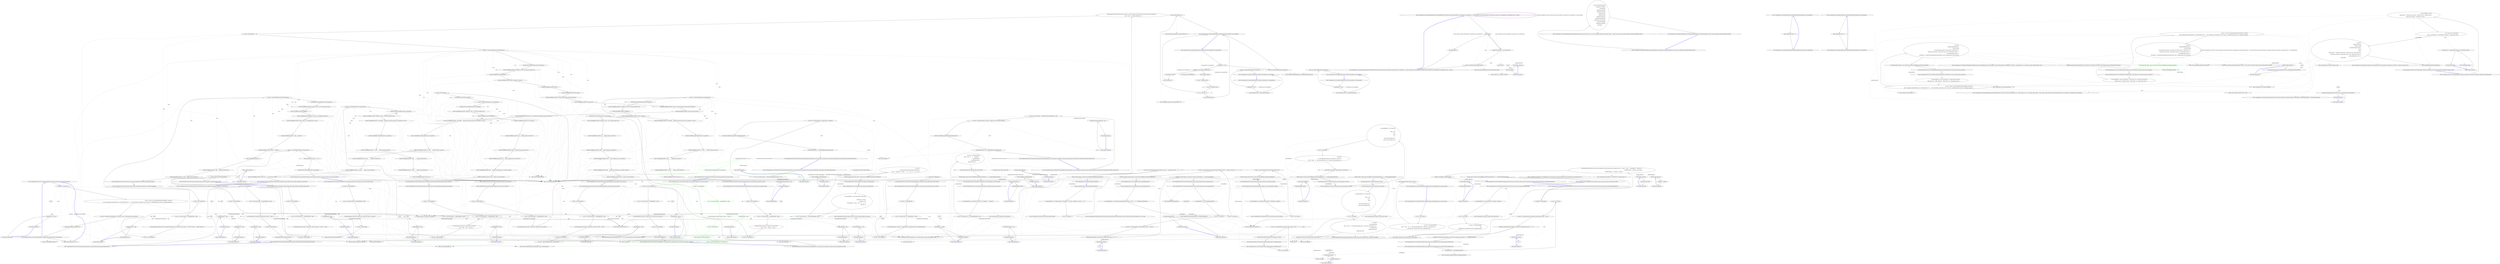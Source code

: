 digraph  {
m0_0 [label="Entry CommandLine.Tests.Unit.Core.NameLookupTests.Lookup_name_of_sequence_option_with_separator()", span="14-14", cluster="CommandLine.Tests.Unit.Core.NameLookupTests.Lookup_name_of_sequence_option_with_separator()", file="InstanceBuilderTests.cs"];
m0_1 [label="var expected = Maybe.Just(''.'')", span="17-17", cluster="CommandLine.Tests.Unit.Core.NameLookupTests.Lookup_name_of_sequence_option_with_separator()", file="InstanceBuilderTests.cs"];
m0_2 [label="var specs = new[] { new OptionSpecification(string.Empty, ''string-seq'',\r\n                false, string.Empty, Maybe.Nothing<int>(), Maybe.Nothing<int>(), '.', null, string.Empty, string.Empty, new List<string>(), typeof(IEnumerable<string>), TargetType.Sequence)}", span="18-19", cluster="CommandLine.Tests.Unit.Core.NameLookupTests.Lookup_name_of_sequence_option_with_separator()", file="InstanceBuilderTests.cs"];
m0_4 [label="expected.ShouldBeEquivalentTo(result)", span="25-25", cluster="CommandLine.Tests.Unit.Core.NameLookupTests.Lookup_name_of_sequence_option_with_separator()", file="InstanceBuilderTests.cs"];
m0_3 [label="var result = NameLookup.HavingSeparator(''string-seq'', specs, StringComparer.InvariantCulture)", span="22-22", cluster="CommandLine.Tests.Unit.Core.NameLookupTests.Lookup_name_of_sequence_option_with_separator()", file="InstanceBuilderTests.cs"];
m0_5 [label="Exit CommandLine.Tests.Unit.Core.NameLookupTests.Lookup_name_of_sequence_option_with_separator()", span="14-14", cluster="CommandLine.Tests.Unit.Core.NameLookupTests.Lookup_name_of_sequence_option_with_separator()", file="InstanceBuilderTests.cs"];
m0_6 [label="Entry CSharpx.Maybe.Just<T>(T)", span="124-124", cluster="CSharpx.Maybe.Just<T>(T)", file="InstanceBuilderTests.cs"];
m0_191 [label="Entry CommandLine.Tests.Unit.ParserTests.Implicit_help_screen_in_verb_scenario()", span="332-332", cluster="CommandLine.Tests.Unit.ParserTests.Implicit_help_screen_in_verb_scenario()", file="InstanceBuilderTests.cs"];
m0_192 [label="var help = new StringWriter()", span="335-335", cluster="CommandLine.Tests.Unit.ParserTests.Implicit_help_screen_in_verb_scenario()", file="InstanceBuilderTests.cs"];
m0_193 [label="var sut = new Parser(config => config.HelpWriter = help)", span="336-336", cluster="CommandLine.Tests.Unit.ParserTests.Implicit_help_screen_in_verb_scenario()", file="InstanceBuilderTests.cs"];
m0_195 [label="var result = help.ToString()", span="340-340", cluster="CommandLine.Tests.Unit.ParserTests.Implicit_help_screen_in_verb_scenario()", file="InstanceBuilderTests.cs"];
m0_196 [label="result.Length.Should().BeGreaterThan(0)", span="343-343", cluster="CommandLine.Tests.Unit.ParserTests.Implicit_help_screen_in_verb_scenario()", file="InstanceBuilderTests.cs"];
m0_198 [label="lines[0].Should().StartWithEquivalent(''CommandLine'')", span="345-345", cluster="CommandLine.Tests.Unit.ParserTests.Implicit_help_screen_in_verb_scenario()", file="InstanceBuilderTests.cs"];
m0_197 [label="var lines = result.ToNotEmptyLines().TrimStringArray()", span="344-344", cluster="CommandLine.Tests.Unit.ParserTests.Implicit_help_screen_in_verb_scenario()", file="InstanceBuilderTests.cs"];
m0_194 [label="sut.ParseArguments<Add_Verb, Commit_Verb, Clone_Verb>(new string[] { })", span="339-339", cluster="CommandLine.Tests.Unit.ParserTests.Implicit_help_screen_in_verb_scenario()", file="InstanceBuilderTests.cs"];
m0_199 [label="lines[1].ShouldBeEquivalentTo(''Copyright (c) 2005 - 2015 Giacomo Stelluti Scala'')", span="346-346", cluster="CommandLine.Tests.Unit.ParserTests.Implicit_help_screen_in_verb_scenario()", file="InstanceBuilderTests.cs"];
m0_200 [label="lines[2].ShouldBeEquivalentTo(''ERROR(S):'')", span="347-347", cluster="CommandLine.Tests.Unit.ParserTests.Implicit_help_screen_in_verb_scenario()", file="InstanceBuilderTests.cs"];
m0_201 [label="lines[3].ShouldBeEquivalentTo(''No verb selected.'')", span="348-348", cluster="CommandLine.Tests.Unit.ParserTests.Implicit_help_screen_in_verb_scenario()", file="InstanceBuilderTests.cs"];
m0_202 [label="lines[4].ShouldBeEquivalentTo(''add        Add file contents to the index.'')", span="349-349", cluster="CommandLine.Tests.Unit.ParserTests.Implicit_help_screen_in_verb_scenario()", file="InstanceBuilderTests.cs"];
m0_203 [label="lines[5].ShouldBeEquivalentTo(''commit     Record changes to the repository.'')", span="350-350", cluster="CommandLine.Tests.Unit.ParserTests.Implicit_help_screen_in_verb_scenario()", file="InstanceBuilderTests.cs"];
m0_204 [label="lines[6].ShouldBeEquivalentTo(''clone      Clone a repository into a new directory.'')", span="351-351", cluster="CommandLine.Tests.Unit.ParserTests.Implicit_help_screen_in_verb_scenario()", file="InstanceBuilderTests.cs"];
m0_205 [label="lines[7].ShouldBeEquivalentTo(''help       Display more information on a specific command.'')", span="352-352", cluster="CommandLine.Tests.Unit.ParserTests.Implicit_help_screen_in_verb_scenario()", file="InstanceBuilderTests.cs"];
m0_206 [label="lines[8].ShouldBeEquivalentTo(''version    Display version information.'')", span="353-353", cluster="CommandLine.Tests.Unit.ParserTests.Implicit_help_screen_in_verb_scenario()", file="InstanceBuilderTests.cs"];
m0_207 [label="Exit CommandLine.Tests.Unit.ParserTests.Implicit_help_screen_in_verb_scenario()", span="332-332", cluster="CommandLine.Tests.Unit.ParserTests.Implicit_help_screen_in_verb_scenario()", file="InstanceBuilderTests.cs"];
m0_274 [label="Entry CommandLine.Tests.Unit.ParserTests.Properly_formatted_help_screen_is_displayed_when_usage_is_defined_in_verb_scenario()", span="444-444", cluster="CommandLine.Tests.Unit.ParserTests.Properly_formatted_help_screen_is_displayed_when_usage_is_defined_in_verb_scenario()", file="InstanceBuilderTests.cs"];
m0_275 [label="var help = new StringWriter()", span="447-447", cluster="CommandLine.Tests.Unit.ParserTests.Properly_formatted_help_screen_is_displayed_when_usage_is_defined_in_verb_scenario()", file="InstanceBuilderTests.cs"];
m0_276 [label="var sut = new Parser(config => config.HelpWriter = help)", span="448-448", cluster="CommandLine.Tests.Unit.ParserTests.Properly_formatted_help_screen_is_displayed_when_usage_is_defined_in_verb_scenario()", file="InstanceBuilderTests.cs"];
m0_278 [label="var result = help.ToString()", span="453-453", cluster="CommandLine.Tests.Unit.ParserTests.Properly_formatted_help_screen_is_displayed_when_usage_is_defined_in_verb_scenario()", file="InstanceBuilderTests.cs"];
m0_280 [label="lines[0].Should().StartWithEquivalent(''CommandLine'')", span="457-457", cluster="CommandLine.Tests.Unit.ParserTests.Properly_formatted_help_screen_is_displayed_when_usage_is_defined_in_verb_scenario()", file="InstanceBuilderTests.cs"];
m0_279 [label="var lines = result.ToNotEmptyLines().TrimStringArray()", span="456-456", cluster="CommandLine.Tests.Unit.ParserTests.Properly_formatted_help_screen_is_displayed_when_usage_is_defined_in_verb_scenario()", file="InstanceBuilderTests.cs"];
m0_277 [label="sut.ParseArguments<Add_Verb_With_Usage_Attribute, Commit_Verb_With_Usage_Attribute, Clone_Verb_With_Usage_Attribute>(\r\n                new[] { ''clone'', ''--badoption=@bad?value'' })", span="451-452", cluster="CommandLine.Tests.Unit.ParserTests.Properly_formatted_help_screen_is_displayed_when_usage_is_defined_in_verb_scenario()", file="InstanceBuilderTests.cs"];
m0_281 [label="lines[1].ShouldBeEquivalentTo(''Copyright (c) 2005 - 2015 Giacomo Stelluti Scala'')", span="458-458", cluster="CommandLine.Tests.Unit.ParserTests.Properly_formatted_help_screen_is_displayed_when_usage_is_defined_in_verb_scenario()", file="InstanceBuilderTests.cs"];
m0_282 [label="lines[2].ShouldBeEquivalentTo(''ERROR(S):'')", span="459-459", cluster="CommandLine.Tests.Unit.ParserTests.Properly_formatted_help_screen_is_displayed_when_usage_is_defined_in_verb_scenario()", file="InstanceBuilderTests.cs"];
m0_283 [label="lines[3].ShouldBeEquivalentTo(''Option 'badoption' is unknown.'')", span="460-460", cluster="CommandLine.Tests.Unit.ParserTests.Properly_formatted_help_screen_is_displayed_when_usage_is_defined_in_verb_scenario()", file="InstanceBuilderTests.cs"];
m0_284 [label="lines[4].ShouldBeEquivalentTo(''USAGE:'')", span="461-461", cluster="CommandLine.Tests.Unit.ParserTests.Properly_formatted_help_screen_is_displayed_when_usage_is_defined_in_verb_scenario()", file="InstanceBuilderTests.cs"];
m0_285 [label="lines[5].ShouldBeEquivalentTo(''Basic cloning:'')", span="462-462", cluster="CommandLine.Tests.Unit.ParserTests.Properly_formatted_help_screen_is_displayed_when_usage_is_defined_in_verb_scenario()", file="InstanceBuilderTests.cs"];
m0_286 [label="lines[6].ShouldBeEquivalentTo(''git clone https://github.com/gsscoder/csharpx'')", span="463-463", cluster="CommandLine.Tests.Unit.ParserTests.Properly_formatted_help_screen_is_displayed_when_usage_is_defined_in_verb_scenario()", file="InstanceBuilderTests.cs"];
m0_287 [label="lines[7].ShouldBeEquivalentTo(''Cloning quietly:'')", span="464-464", cluster="CommandLine.Tests.Unit.ParserTests.Properly_formatted_help_screen_is_displayed_when_usage_is_defined_in_verb_scenario()", file="InstanceBuilderTests.cs"];
m0_288 [label="lines[8].ShouldBeEquivalentTo(''git clone --quiet https://github.com/gsscoder/railwaysharp'')", span="465-465", cluster="CommandLine.Tests.Unit.ParserTests.Properly_formatted_help_screen_is_displayed_when_usage_is_defined_in_verb_scenario()", file="InstanceBuilderTests.cs"];
m0_289 [label="lines[9].ShouldBeEquivalentTo(''Cloning without hard links:'')", span="466-466", cluster="CommandLine.Tests.Unit.ParserTests.Properly_formatted_help_screen_is_displayed_when_usage_is_defined_in_verb_scenario()", file="InstanceBuilderTests.cs"];
m0_290 [label="lines[10].ShouldBeEquivalentTo(''git clone --no-hardlinks https://github.com/gsscoder/csharpx'')", span="467-467", cluster="CommandLine.Tests.Unit.ParserTests.Properly_formatted_help_screen_is_displayed_when_usage_is_defined_in_verb_scenario()", file="InstanceBuilderTests.cs"];
m0_291 [label="lines[11].ShouldBeEquivalentTo(''--no-hardlinks    Optimize the cloning process from a repository on a local'')", span="468-468", cluster="CommandLine.Tests.Unit.ParserTests.Properly_formatted_help_screen_is_displayed_when_usage_is_defined_in_verb_scenario()", file="InstanceBuilderTests.cs"];
m0_292 [label="lines[12].ShouldBeEquivalentTo(''filesystem by copying files.'')", span="469-469", cluster="CommandLine.Tests.Unit.ParserTests.Properly_formatted_help_screen_is_displayed_when_usage_is_defined_in_verb_scenario()", file="InstanceBuilderTests.cs"];
m0_293 [label="lines[13].ShouldBeEquivalentTo(''-q, --quiet       Suppress summary message.'')", span="470-470", cluster="CommandLine.Tests.Unit.ParserTests.Properly_formatted_help_screen_is_displayed_when_usage_is_defined_in_verb_scenario()", file="InstanceBuilderTests.cs"];
m0_294 [label="lines[14].ShouldBeEquivalentTo(''--help            Display this help screen.'')", span="471-471", cluster="CommandLine.Tests.Unit.ParserTests.Properly_formatted_help_screen_is_displayed_when_usage_is_defined_in_verb_scenario()", file="InstanceBuilderTests.cs"];
m0_295 [label="lines[15].ShouldBeEquivalentTo(''--version         Display version information.'')", span="472-472", cluster="CommandLine.Tests.Unit.ParserTests.Properly_formatted_help_screen_is_displayed_when_usage_is_defined_in_verb_scenario()", file="InstanceBuilderTests.cs"];
m0_296 [label="lines[16].ShouldBeEquivalentTo(''URLS (pos. 0)     A list of url(s) to clone.'')", span="473-473", cluster="CommandLine.Tests.Unit.ParserTests.Properly_formatted_help_screen_is_displayed_when_usage_is_defined_in_verb_scenario()", file="InstanceBuilderTests.cs"];
m0_297 [label="Exit CommandLine.Tests.Unit.ParserTests.Properly_formatted_help_screen_is_displayed_when_usage_is_defined_in_verb_scenario()", span="444-444", cluster="CommandLine.Tests.Unit.ParserTests.Properly_formatted_help_screen_is_displayed_when_usage_is_defined_in_verb_scenario()", file="InstanceBuilderTests.cs"];
m0_130 [label="Entry CommandLine.Tests.Unit.ParserTests.Explicit_help_request_with_immutable_instance_generates_help_requested_error()", span="265-265", cluster="CommandLine.Tests.Unit.ParserTests.Explicit_help_request_with_immutable_instance_generates_help_requested_error()", file="InstanceBuilderTests.cs"];
m0_133 [label="var result = sut.ParseArguments<Immutable_Simple_Options>(new[] { ''--help'' })", span="272-272", cluster="CommandLine.Tests.Unit.ParserTests.Explicit_help_request_with_immutable_instance_generates_help_requested_error()", file="InstanceBuilderTests.cs"];
m0_135 [label="((NotParsed<Immutable_Simple_Options>)result).Errors.Should().ContainSingle(e => e.Equals(expectedError))", span="276-276", cluster="CommandLine.Tests.Unit.ParserTests.Explicit_help_request_with_immutable_instance_generates_help_requested_error()", file="InstanceBuilderTests.cs"];
m0_134 [label="((NotParsed<Immutable_Simple_Options>)result).Errors.Should().HaveCount(x => x == 1)", span="275-275", cluster="CommandLine.Tests.Unit.ParserTests.Explicit_help_request_with_immutable_instance_generates_help_requested_error()", file="InstanceBuilderTests.cs"];
m0_132 [label="var sut = new Parser()", span="269-269", cluster="CommandLine.Tests.Unit.ParserTests.Explicit_help_request_with_immutable_instance_generates_help_requested_error()", file="InstanceBuilderTests.cs"];
m0_131 [label="var expectedError = new HelpRequestedError()", span="268-268", cluster="CommandLine.Tests.Unit.ParserTests.Explicit_help_request_with_immutable_instance_generates_help_requested_error()", file="InstanceBuilderTests.cs"];
m0_136 [label="Exit CommandLine.Tests.Unit.ParserTests.Explicit_help_request_with_immutable_instance_generates_help_requested_error()", span="265-265", cluster="CommandLine.Tests.Unit.ParserTests.Explicit_help_request_with_immutable_instance_generates_help_requested_error()", file="InstanceBuilderTests.cs"];
m0_67 [label="Entry CommandLine.Tests.Fakes.Simple_Options_With_Values.Simple_Options_With_Values()", span="6-6", cluster="CommandLine.Tests.Fakes.Simple_Options_With_Values.Simple_Options_With_Values()", file="InstanceBuilderTests.cs"];
m0_97 [label="Entry CommandLine.Tests.Unit.ParserTests.Parse_options_with_short_name_in_verbs_scenario(string, string[])", span="189-189", cluster="CommandLine.Tests.Unit.ParserTests.Parse_options_with_short_name_in_verbs_scenario(string, string[])", file="InstanceBuilderTests.cs"];
m0_100 [label="var result = sut.ParseArguments(\r\n                args,\r\n                typeof(Add_Verb), typeof(Commit_Verb), typeof(Clone_Verb))", span="196-198", cluster="CommandLine.Tests.Unit.ParserTests.Parse_options_with_short_name_in_verbs_scenario(string, string[])", file="InstanceBuilderTests.cs"];
m0_99 [label="var sut = new Parser()", span="193-193", cluster="CommandLine.Tests.Unit.ParserTests.Parse_options_with_short_name_in_verbs_scenario(string, string[])", file="InstanceBuilderTests.cs"];
m0_102 [label="((Parsed<object>)result).Value.ShouldBeEquivalentTo(expectedOptions, o => o.RespectingRuntimeTypes())", span="202-202", cluster="CommandLine.Tests.Unit.ParserTests.Parse_options_with_short_name_in_verbs_scenario(string, string[])", file="InstanceBuilderTests.cs"];
m0_101 [label="Assert.IsType<Commit_Verb>(((Parsed<object>)result).Value)", span="201-201", cluster="CommandLine.Tests.Unit.ParserTests.Parse_options_with_short_name_in_verbs_scenario(string, string[])", file="InstanceBuilderTests.cs"];
m0_98 [label="var expectedOptions = new Commit_Verb() { Message = message }", span="192-192", cluster="CommandLine.Tests.Unit.ParserTests.Parse_options_with_short_name_in_verbs_scenario(string, string[])", file="InstanceBuilderTests.cs"];
m0_103 [label="Exit CommandLine.Tests.Unit.ParserTests.Parse_options_with_short_name_in_verbs_scenario(string, string[])", span="189-189", cluster="CommandLine.Tests.Unit.ParserTests.Parse_options_with_short_name_in_verbs_scenario(string, string[])", file="InstanceBuilderTests.cs"];
m0_332 [label="Entry CommandLine.Tests.Unit.ParserTests.When_IgnoreUnknownArguments_is_set_valid_unknown_arguments_avoid_a_failure_parsing_for_verbs(string[], CommandLine.Tests.Fakes.Commit_Verb)", span="525-525", cluster="CommandLine.Tests.Unit.ParserTests.When_IgnoreUnknownArguments_is_set_valid_unknown_arguments_avoid_a_failure_parsing_for_verbs(string[], CommandLine.Tests.Fakes.Commit_Verb)", file="InstanceBuilderTests.cs"];
m0_333 [label="var sut = new Parser(config => config.IgnoreUnknownArguments = true)", span="530-530", cluster="CommandLine.Tests.Unit.ParserTests.When_IgnoreUnknownArguments_is_set_valid_unknown_arguments_avoid_a_failure_parsing_for_verbs(string[], CommandLine.Tests.Fakes.Commit_Verb)", file="InstanceBuilderTests.cs"];
m0_334 [label="var result = sut.ParseArguments<Add_Verb, Commit_Verb, Clone_Verb>(arguments)", span="533-533", cluster="CommandLine.Tests.Unit.ParserTests.When_IgnoreUnknownArguments_is_set_valid_unknown_arguments_avoid_a_failure_parsing_for_verbs(string[], CommandLine.Tests.Fakes.Commit_Verb)", file="InstanceBuilderTests.cs"];
m0_336 [label="result.WithParsed(opts => opts.ShouldBeEquivalentTo(expected))", span="537-537", cluster="CommandLine.Tests.Unit.ParserTests.When_IgnoreUnknownArguments_is_set_valid_unknown_arguments_avoid_a_failure_parsing_for_verbs(string[], CommandLine.Tests.Fakes.Commit_Verb)", file="InstanceBuilderTests.cs"];
m0_335 [label="result.Tag.ShouldBeEquivalentTo(ParserResultType.Parsed)", span="536-536", cluster="CommandLine.Tests.Unit.ParserTests.When_IgnoreUnknownArguments_is_set_valid_unknown_arguments_avoid_a_failure_parsing_for_verbs(string[], CommandLine.Tests.Fakes.Commit_Verb)", file="InstanceBuilderTests.cs"];
m0_337 [label="Exit CommandLine.Tests.Unit.ParserTests.When_IgnoreUnknownArguments_is_set_valid_unknown_arguments_avoid_a_failure_parsing_for_verbs(string[], CommandLine.Tests.Fakes.Commit_Verb)", span="525-525", cluster="CommandLine.Tests.Unit.ParserTests.When_IgnoreUnknownArguments_is_set_valid_unknown_arguments_avoid_a_failure_parsing_for_verbs(string[], CommandLine.Tests.Fakes.Commit_Verb)", file="InstanceBuilderTests.cs"];
m0_8 [label="Entry CSharpx.Maybe.Nothing<T>()", span="116-116", cluster="CSharpx.Maybe.Nothing<T>()", file="InstanceBuilderTests.cs"];
m0_369 [label="Entry CommandLine.ParserResult<T>.WithParsed<T>(System.Action<T>)", span="20-20", cluster="CommandLine.ParserResult<T>.WithParsed<T>(System.Action<T>)", file="InstanceBuilderTests.cs"];
m0_7 [label="Entry System.IO.StringWriter.StringWriter()", span="0-0", cluster="System.IO.StringWriter.StringWriter()", file="InstanceBuilderTests.cs"];
m0_147 [label="Entry CommandLine.Tests.Unit.ParserTests.Explicit_help_request_with_immutable_instance_generates_help_screen()", span="281-281", cluster="CommandLine.Tests.Unit.ParserTests.Explicit_help_request_with_immutable_instance_generates_help_screen()", file="InstanceBuilderTests.cs"];
m0_148 [label="var help = new StringWriter()", span="284-284", cluster="CommandLine.Tests.Unit.ParserTests.Explicit_help_request_with_immutable_instance_generates_help_screen()", file="InstanceBuilderTests.cs"];
m0_149 [label="var sut = new Parser(config => config.HelpWriter = help)", span="285-285", cluster="CommandLine.Tests.Unit.ParserTests.Explicit_help_request_with_immutable_instance_generates_help_screen()", file="InstanceBuilderTests.cs"];
m0_151 [label="var result = help.ToString()", span="289-289", cluster="CommandLine.Tests.Unit.ParserTests.Explicit_help_request_with_immutable_instance_generates_help_screen()", file="InstanceBuilderTests.cs"];
m0_150 [label="sut.ParseArguments<Immutable_Simple_Options>(new[] { ''--help'' })", span="288-288", cluster="CommandLine.Tests.Unit.ParserTests.Explicit_help_request_with_immutable_instance_generates_help_screen()", file="InstanceBuilderTests.cs"];
m0_152 [label="result.Length.Should().BeGreaterThan(0)", span="292-292", cluster="CommandLine.Tests.Unit.ParserTests.Explicit_help_request_with_immutable_instance_generates_help_screen()", file="InstanceBuilderTests.cs"];
m0_153 [label="Exit CommandLine.Tests.Unit.ParserTests.Explicit_help_request_with_immutable_instance_generates_help_screen()", span="281-281", cluster="CommandLine.Tests.Unit.ParserTests.Explicit_help_request_with_immutable_instance_generates_help_screen()", file="InstanceBuilderTests.cs"];
m0_11 [label="Entry Unk.ShouldBeEquivalentTo", span="", cluster="Unk.ShouldBeEquivalentTo", file="InstanceBuilderTests.cs"];
m0_264 [label="Entry CommandLine.Tests.Unit.ParserTests.Explicit_help_request_with_specific_verb_generates_help_screen()", span="428-428", cluster="CommandLine.Tests.Unit.ParserTests.Explicit_help_request_with_specific_verb_generates_help_screen()", file="InstanceBuilderTests.cs"];
m0_265 [label="var help = new StringWriter()", span="431-431", cluster="CommandLine.Tests.Unit.ParserTests.Explicit_help_request_with_specific_verb_generates_help_screen()", file="InstanceBuilderTests.cs"];
m0_266 [label="var sut = new Parser(config => config.HelpWriter = help)", span="432-432", cluster="CommandLine.Tests.Unit.ParserTests.Explicit_help_request_with_specific_verb_generates_help_screen()", file="InstanceBuilderTests.cs"];
m0_268 [label="var result = help.ToString()", span="436-436", cluster="CommandLine.Tests.Unit.ParserTests.Explicit_help_request_with_specific_verb_generates_help_screen()", file="InstanceBuilderTests.cs"];
m0_269 [label="result.Length.Should().BeGreaterThan(0)", span="439-439", cluster="CommandLine.Tests.Unit.ParserTests.Explicit_help_request_with_specific_verb_generates_help_screen()", file="InstanceBuilderTests.cs"];
m0_267 [label="sut.ParseArguments<Add_Verb, Commit_Verb, Clone_Verb>(new[] { ''commit'', ''--help'' })", span="435-435", cluster="CommandLine.Tests.Unit.ParserTests.Explicit_help_request_with_specific_verb_generates_help_screen()", file="InstanceBuilderTests.cs"];
m0_270 [label="Exit CommandLine.Tests.Unit.ParserTests.Explicit_help_request_with_specific_verb_generates_help_screen()", span="428-428", cluster="CommandLine.Tests.Unit.ParserTests.Explicit_help_request_with_specific_verb_generates_help_screen()", file="InstanceBuilderTests.cs"];
m0_61 [label="Entry CommandLine.Tests.Unit.ParserTests.Parse_options_with_double_dash()", span="112-112", cluster="CommandLine.Tests.Unit.ParserTests.Parse_options_with_double_dash()", file="InstanceBuilderTests.cs"];
m0_63 [label="var sut = new Parser(with => with.EnableDashDash = true)", span="122-122", cluster="CommandLine.Tests.Unit.ParserTests.Parse_options_with_double_dash()", file="InstanceBuilderTests.cs"];
m0_64 [label="var result =\r\n                sut.ParseArguments<Simple_Options_With_Values>(\r\n                    new[] { ''--stringvalue'', ''astring'', ''--'', ''20'', ''--aaa'', ''-b'', ''--ccc'', ''30'' })", span="125-127", cluster="CommandLine.Tests.Unit.ParserTests.Parse_options_with_double_dash()", file="InstanceBuilderTests.cs"];
m0_62 [label="var expectedOptions = new Simple_Options_With_Values\r\n                                  {\r\n                                      StringValue = ''astring'',\r\n                                      LongValue = 20L,\r\n                                      StringSequence = new[] { ''--aaa'', ''-b'', ''--ccc'' },\r\n                                      IntValue = 30\r\n                                  }", span="115-121", cluster="CommandLine.Tests.Unit.ParserTests.Parse_options_with_double_dash()", file="InstanceBuilderTests.cs"];
m0_65 [label="((Parsed<Simple_Options_With_Values>)result).Value.ShouldBeEquivalentTo(expectedOptions)", span="130-130", cluster="CommandLine.Tests.Unit.ParserTests.Parse_options_with_double_dash()", file="InstanceBuilderTests.cs"];
m0_66 [label="Exit CommandLine.Tests.Unit.ParserTests.Parse_options_with_double_dash()", span="112-112", cluster="CommandLine.Tests.Unit.ParserTests.Parse_options_with_double_dash()", file="InstanceBuilderTests.cs"];
m0_139 [label="Entry Unk.ContainSingle", span="", cluster="Unk.ContainSingle", file="InstanceBuilderTests.cs"];
m0_60 [label="Entry Unk.>", span="", cluster="Unk.>", file="InstanceBuilderTests.cs"];
m0_22 [label="Entry CommandLine.Parser.ParseArguments(System.Collections.Generic.IEnumerable<string>, params System.Type[])", span="144-144", cluster="CommandLine.Parser.ParseArguments(System.Collections.Generic.IEnumerable<string>, params System.Type[])", file="InstanceBuilderTests.cs"];
m0_319 [label="Entry CommandLine.Tests.Unit.ParserTests.When_IgnoreUnknownArguments_is_set_valid_unknown_arguments_avoid_a_failure_parsing(string[], CommandLine.Tests.Fakes.Simple_Options)", span="506-506", cluster="CommandLine.Tests.Unit.ParserTests.When_IgnoreUnknownArguments_is_set_valid_unknown_arguments_avoid_a_failure_parsing(string[], CommandLine.Tests.Fakes.Simple_Options)", file="InstanceBuilderTests.cs"];
m0_320 [label="var sut = new Parser(config => config.IgnoreUnknownArguments = true)", span="511-511", cluster="CommandLine.Tests.Unit.ParserTests.When_IgnoreUnknownArguments_is_set_valid_unknown_arguments_avoid_a_failure_parsing(string[], CommandLine.Tests.Fakes.Simple_Options)", file="InstanceBuilderTests.cs"];
m0_321 [label="var result = sut.ParseArguments<Simple_Options>(arguments)", span="514-514", cluster="CommandLine.Tests.Unit.ParserTests.When_IgnoreUnknownArguments_is_set_valid_unknown_arguments_avoid_a_failure_parsing(string[], CommandLine.Tests.Fakes.Simple_Options)", file="InstanceBuilderTests.cs"];
m0_322 [label="result.Tag.ShouldBeEquivalentTo(ParserResultType.Parsed)", span="517-517", cluster="CommandLine.Tests.Unit.ParserTests.When_IgnoreUnknownArguments_is_set_valid_unknown_arguments_avoid_a_failure_parsing(string[], CommandLine.Tests.Fakes.Simple_Options)", file="InstanceBuilderTests.cs"];
m0_323 [label="result.WithParsed(opts => opts.ShouldBeEquivalentTo(expected))", span="518-518", cluster="CommandLine.Tests.Unit.ParserTests.When_IgnoreUnknownArguments_is_set_valid_unknown_arguments_avoid_a_failure_parsing(string[], CommandLine.Tests.Fakes.Simple_Options)", file="InstanceBuilderTests.cs"];
m0_324 [label="Exit CommandLine.Tests.Unit.ParserTests.When_IgnoreUnknownArguments_is_set_valid_unknown_arguments_avoid_a_failure_parsing(string[], CommandLine.Tests.Fakes.Simple_Options)", span="506-506", cluster="CommandLine.Tests.Unit.ParserTests.When_IgnoreUnknownArguments_is_set_valid_unknown_arguments_avoid_a_failure_parsing(string[], CommandLine.Tests.Fakes.Simple_Options)", file="InstanceBuilderTests.cs"];
m0_35 [label="Entry CommandLine.Parser.ParseArguments<T1, T2, T3>(System.Collections.Generic.IEnumerable<string>)", span="46-46", cluster="CommandLine.Parser.ParseArguments<T1, T2, T3>(System.Collections.Generic.IEnumerable<string>)", file="InstanceBuilderTests.cs"];
m0_78 [label="Entry CommandLine.Tests.Fakes.Add_Verb.Add_Verb()", span="7-7", cluster="CommandLine.Tests.Fakes.Add_Verb.Add_Verb()", file="InstanceBuilderTests.cs"];
m0_108 [label="Entry CommandLine.Tests.Unit.ParserTests.Parse_repeated_options_with_default_parser_in_verbs_scenario()", span="207-207", cluster="CommandLine.Tests.Unit.ParserTests.Parse_repeated_options_with_default_parser_in_verbs_scenario()", file="InstanceBuilderTests.cs"];
m0_110 [label="var result = sut.ParseArguments(\r\n                new[] { ''clone'', ''-q'', ''-q'', ''http://gsscoder.github.com/'', ''http://yes-to-nooo.github.com/'' },\r\n                typeof(Add_Verb), typeof(Commit_Verb), typeof(Clone_Verb))", span="213-215", cluster="CommandLine.Tests.Unit.ParserTests.Parse_repeated_options_with_default_parser_in_verbs_scenario()", file="InstanceBuilderTests.cs"];
m0_111 [label="Assert.IsType<NotParsed<object>>(result)", span="218-218", cluster="CommandLine.Tests.Unit.ParserTests.Parse_repeated_options_with_default_parser_in_verbs_scenario()", file="InstanceBuilderTests.cs"];
m0_109 [label="var sut = Parser.Default", span="210-210", cluster="CommandLine.Tests.Unit.ParserTests.Parse_repeated_options_with_default_parser_in_verbs_scenario()", file="InstanceBuilderTests.cs"];
m0_112 [label="Exit CommandLine.Tests.Unit.ParserTests.Parse_repeated_options_with_default_parser_in_verbs_scenario()", span="207-207", cluster="CommandLine.Tests.Unit.ParserTests.Parse_repeated_options_with_default_parser_in_verbs_scenario()", file="InstanceBuilderTests.cs"];
m0_10 [label="Entry System.IO.StringWriter.ToString()", span="0-0", cluster="System.IO.StringWriter.ToString()", file="InstanceBuilderTests.cs"];
m0_183 [label="Entry System.Collections.Generic.IEnumerable<string>.TrimStringArray()", span="15-15", cluster="System.Collections.Generic.IEnumerable<string>.TrimStringArray()", file="InstanceBuilderTests.cs"];
m0_113 [label="Entry CommandLine.Tests.Unit.ParserTests.Parse_verbs_using_generic_overload()", span="223-223", cluster="CommandLine.Tests.Unit.ParserTests.Parse_verbs_using_generic_overload()", file="InstanceBuilderTests.cs"];
m0_116 [label="var result =\r\n                sut.ParseArguments<Add_Verb, Commit_Verb, Clone_Verb>(\r\n                    new[] { ''clone'', ''-q'', ''http://gsscoder.github.com/'', ''http://yes-to-nooo.github.com/'' })", span="239-241", cluster="CommandLine.Tests.Unit.ParserTests.Parse_verbs_using_generic_overload()", file="InstanceBuilderTests.cs"];
m0_115 [label="var sut = new Parser()", span="236-236", cluster="CommandLine.Tests.Unit.ParserTests.Parse_verbs_using_generic_overload()", file="InstanceBuilderTests.cs"];
m0_118 [label="((Parsed<object>)result).Value.ShouldBeEquivalentTo(expectedOptions, o => o.RespectingRuntimeTypes())", span="245-245", cluster="CommandLine.Tests.Unit.ParserTests.Parse_verbs_using_generic_overload()", file="InstanceBuilderTests.cs"];
m0_117 [label="Assert.IsType<Clone_Verb>(((Parsed<object>)result).Value)", span="244-244", cluster="CommandLine.Tests.Unit.ParserTests.Parse_verbs_using_generic_overload()", file="InstanceBuilderTests.cs"];
m0_114 [label="var expectedOptions = new Clone_Verb\r\n                                  {\r\n                                      Quiet = true,\r\n                                      Urls =\r\n                                          new[]\r\n                                          {\r\n                                              ''http://gsscoder.github.com/'',\r\n                                              ''http://yes-to-nooo.github.com/''\r\n                                          }\r\n                                  }", span="226-235", cluster="CommandLine.Tests.Unit.ParserTests.Parse_verbs_using_generic_overload()", file="InstanceBuilderTests.cs"];
m0_119 [label="Exit CommandLine.Tests.Unit.ParserTests.Parse_verbs_using_generic_overload()", span="223-223", cluster="CommandLine.Tests.Unit.ParserTests.Parse_verbs_using_generic_overload()", file="InstanceBuilderTests.cs"];
m0_71 [label="Entry CommandLine.Tests.Unit.ParserTests.Parse_options_with_double_dash_in_verbs_scenario()", span="135-135", cluster="CommandLine.Tests.Unit.ParserTests.Parse_options_with_double_dash_in_verbs_scenario()", file="InstanceBuilderTests.cs"];
m0_73 [label="var sut = new Parser(with => with.EnableDashDash = true)", span="139-139", cluster="CommandLine.Tests.Unit.ParserTests.Parse_options_with_double_dash_in_verbs_scenario()", file="InstanceBuilderTests.cs"];
m0_72 [label="var expectedOptions = new Add_Verb { Patch = true, FileName = ''--strange-fn'' }", span="138-138", cluster="CommandLine.Tests.Unit.ParserTests.Parse_options_with_double_dash_in_verbs_scenario()", file="InstanceBuilderTests.cs"];
m0_74 [label="var result = sut.ParseArguments(\r\n                new[] { ''add'', ''-p'', ''--'', ''--strange-fn'' },\r\n                typeof(Add_Verb),\r\n                typeof(Commit_Verb),\r\n                typeof(Clone_Verb))", span="142-146", cluster="CommandLine.Tests.Unit.ParserTests.Parse_options_with_double_dash_in_verbs_scenario()", file="InstanceBuilderTests.cs"];
m0_76 [label="((Parsed<object>)result).Value.ShouldBeEquivalentTo(expectedOptions, o => o.RespectingRuntimeTypes())", span="150-150", cluster="CommandLine.Tests.Unit.ParserTests.Parse_options_with_double_dash_in_verbs_scenario()", file="InstanceBuilderTests.cs"];
m0_75 [label="Assert.IsType<Add_Verb>(((Parsed<object>)result).Value)", span="149-149", cluster="CommandLine.Tests.Unit.ParserTests.Parse_options_with_double_dash_in_verbs_scenario()", file="InstanceBuilderTests.cs"];
m0_77 [label="Exit CommandLine.Tests.Unit.ParserTests.Parse_options_with_double_dash_in_verbs_scenario()", span="135-135", cluster="CommandLine.Tests.Unit.ParserTests.Parse_options_with_double_dash_in_verbs_scenario()", file="InstanceBuilderTests.cs"];
m0_55 [label="Entry CommandLine.Tests.Unit.ParserTests.Parse_repeated_options_with_default_parser()", span="98-98", cluster="CommandLine.Tests.Unit.ParserTests.Parse_repeated_options_with_default_parser()", file="InstanceBuilderTests.cs"];
m0_57 [label="var result = sut.ParseArguments<Options_With_Switches>(new[] { ''-i'', ''-i'', ''-o'', ''file'' })", span="104-104", cluster="CommandLine.Tests.Unit.ParserTests.Parse_repeated_options_with_default_parser()", file="InstanceBuilderTests.cs"];
m0_56 [label="var sut = Parser.Default", span="101-101", cluster="CommandLine.Tests.Unit.ParserTests.Parse_repeated_options_with_default_parser()", file="InstanceBuilderTests.cs"];
m0_58 [label="Assert.IsType<NotParsed<Options_With_Switches>>(result)", span="107-107", cluster="CommandLine.Tests.Unit.ParserTests.Parse_repeated_options_with_default_parser()", file="InstanceBuilderTests.cs"];
m0_59 [label="Exit CommandLine.Tests.Unit.ParserTests.Parse_repeated_options_with_default_parser()", span="98-98", cluster="CommandLine.Tests.Unit.ParserTests.Parse_repeated_options_with_default_parser()", file="InstanceBuilderTests.cs"];
m0_154 [label="Entry Unk.BeGreaterThan", span="", cluster="Unk.BeGreaterThan", file="InstanceBuilderTests.cs"];
m0_158 [label="Entry CommandLine.Tests.Unit.ParserTests.Explicit_version_request_generates_version_requested_error()", span="297-297", cluster="CommandLine.Tests.Unit.ParserTests.Explicit_version_request_generates_version_requested_error()", file="InstanceBuilderTests.cs"];
m0_161 [label="var result = sut.ParseArguments<Simple_Options>(new[] { ''--version'' })", span="304-304", cluster="CommandLine.Tests.Unit.ParserTests.Explicit_version_request_generates_version_requested_error()", file="InstanceBuilderTests.cs"];
m0_163 [label="((NotParsed<Simple_Options>)result).Errors.Should().ContainSingle(e => e.Equals(expectedError))", span="308-308", cluster="CommandLine.Tests.Unit.ParserTests.Explicit_version_request_generates_version_requested_error()", file="InstanceBuilderTests.cs"];
m0_162 [label="((NotParsed<Simple_Options>)result).Errors.Should().HaveCount(x => x == 1)", span="307-307", cluster="CommandLine.Tests.Unit.ParserTests.Explicit_version_request_generates_version_requested_error()", file="InstanceBuilderTests.cs"];
m0_160 [label="var sut = new Parser()", span="301-301", cluster="CommandLine.Tests.Unit.ParserTests.Explicit_version_request_generates_version_requested_error()", file="InstanceBuilderTests.cs"];
m0_159 [label="var expectedError = new VersionRequestedError()", span="300-300", cluster="CommandLine.Tests.Unit.ParserTests.Explicit_version_request_generates_version_requested_error()", file="InstanceBuilderTests.cs"];
m0_164 [label="Exit CommandLine.Tests.Unit.ParserTests.Explicit_version_request_generates_version_requested_error()", span="297-297", cluster="CommandLine.Tests.Unit.ParserTests.Explicit_version_request_generates_version_requested_error()", file="InstanceBuilderTests.cs"];
m0_129 [label="Entry CommandLine.Tests.Fakes.Immutable_Simple_Options.Immutable_Simple_Options(string, System.Collections.Generic.IEnumerable<int>, bool, long)", span="13-13", cluster="CommandLine.Tests.Fakes.Immutable_Simple_Options.Immutable_Simple_Options(string, System.Collections.Generic.IEnumerable<int>, bool, long)", file="InstanceBuilderTests.cs"];
m0_364 [label="Entry CommandLine.Tests.Unit.ParserTests.Breaking_mutually_exclusive_set_constraint_with_set_name_with_partial_string_right_side_equality_gererates_MissingValueOptionError()", span="571-571", cluster="CommandLine.Tests.Unit.ParserTests.Breaking_mutually_exclusive_set_constraint_with_set_name_with_partial_string_right_side_equality_gererates_MissingValueOptionError()", file="InstanceBuilderTests.cs"];
m0_366 [label="Parser.Default.ParseArguments<Options_With_SetName_That_Ends_With_Previous_SetName>(new[] { ''--weburl'', ''value'', ''--somethingelse'', ''othervalue'' })\r\n                .WithParsed(opts => expected = opts.WebUrl)\r\n                .WithNotParsed(err => expected = ''changed'')", span="574-576", cluster="CommandLine.Tests.Unit.ParserTests.Breaking_mutually_exclusive_set_constraint_with_set_name_with_partial_string_right_side_equality_gererates_MissingValueOptionError()", file="InstanceBuilderTests.cs"];
m0_365 [label="var expected = string.Empty", span="573-573", cluster="CommandLine.Tests.Unit.ParserTests.Breaking_mutually_exclusive_set_constraint_with_set_name_with_partial_string_right_side_equality_gererates_MissingValueOptionError()", file="InstanceBuilderTests.cs"];
m0_367 [label="''changed''.ShouldBeEquivalentTo(expected)", span="578-578", cluster="CommandLine.Tests.Unit.ParserTests.Breaking_mutually_exclusive_set_constraint_with_set_name_with_partial_string_right_side_equality_gererates_MissingValueOptionError()", file="InstanceBuilderTests.cs"];
m0_368 [label="Exit CommandLine.Tests.Unit.ParserTests.Breaking_mutually_exclusive_set_constraint_with_set_name_with_partial_string_right_side_equality_gererates_MissingValueOptionError()", span="571-571", cluster="CommandLine.Tests.Unit.ParserTests.Breaking_mutually_exclusive_set_constraint_with_set_name_with_partial_string_right_side_equality_gererates_MissingValueOptionError()", file="InstanceBuilderTests.cs"];
m0_165 [label="Entry CommandLine.VersionRequestedError.VersionRequestedError()", span="457-457", cluster="CommandLine.VersionRequestedError.VersionRequestedError()", file="InstanceBuilderTests.cs"];
m0_48 [label="Entry CommandLine.Tests.Unit.ParserTests.Parse_options_with_short_name(string, string[])", span="83-83", cluster="CommandLine.Tests.Unit.ParserTests.Parse_options_with_short_name(string, string[])", file="InstanceBuilderTests.cs"];
m0_51 [label="var result = sut.ParseArguments<Options_With_Switches>(args)", span="90-90", cluster="CommandLine.Tests.Unit.ParserTests.Parse_options_with_short_name(string, string[])", file="InstanceBuilderTests.cs"];
m0_50 [label="var sut = new Parser()", span="87-87", cluster="CommandLine.Tests.Unit.ParserTests.Parse_options_with_short_name(string, string[])", file="InstanceBuilderTests.cs"];
m0_52 [label="((Parsed<Options_With_Switches>)result).Value.ShouldBeEquivalentTo(expectedOptions)", span="93-93", cluster="CommandLine.Tests.Unit.ParserTests.Parse_options_with_short_name(string, string[])", file="InstanceBuilderTests.cs"];
m0_49 [label="var expectedOptions = new Options_With_Switches { OutputFile = outputFile }", span="86-86", cluster="CommandLine.Tests.Unit.ParserTests.Parse_options_with_short_name(string, string[])", file="InstanceBuilderTests.cs"];
m0_53 [label="Exit CommandLine.Tests.Unit.ParserTests.Parse_options_with_short_name(string, string[])", span="83-83", cluster="CommandLine.Tests.Unit.ParserTests.Parse_options_with_short_name(string, string[])", file="InstanceBuilderTests.cs"];
m0_46 [label="Entry CommandLine.Parser.Parser()", span="26-26", cluster="CommandLine.Parser.Parser()", file="InstanceBuilderTests.cs"];
m0_85 [label="Entry Unk.RespectingRuntimeTypes", span="", cluster="Unk.RespectingRuntimeTypes", file="InstanceBuilderTests.cs"];
m0_211 [label="Entry CommandLine.Tests.Unit.ParserTests.Double_dash_help_dispalys_verbs_index_in_verbs_scenario()", span="358-358", cluster="CommandLine.Tests.Unit.ParserTests.Double_dash_help_dispalys_verbs_index_in_verbs_scenario()", file="InstanceBuilderTests.cs"];
m0_212 [label="var help = new StringWriter()", span="361-361", cluster="CommandLine.Tests.Unit.ParserTests.Double_dash_help_dispalys_verbs_index_in_verbs_scenario()", file="InstanceBuilderTests.cs"];
m0_213 [label="var sut = new Parser(config => config.HelpWriter = help)", span="362-362", cluster="CommandLine.Tests.Unit.ParserTests.Double_dash_help_dispalys_verbs_index_in_verbs_scenario()", file="InstanceBuilderTests.cs"];
m0_215 [label="var result = help.ToString()", span="366-366", cluster="CommandLine.Tests.Unit.ParserTests.Double_dash_help_dispalys_verbs_index_in_verbs_scenario()", file="InstanceBuilderTests.cs"];
m0_217 [label="lines[0].Should().StartWithEquivalent(''CommandLine'')", span="370-370", cluster="CommandLine.Tests.Unit.ParserTests.Double_dash_help_dispalys_verbs_index_in_verbs_scenario()", file="InstanceBuilderTests.cs"];
m0_216 [label="var lines = result.ToNotEmptyLines().TrimStringArray()", span="369-369", cluster="CommandLine.Tests.Unit.ParserTests.Double_dash_help_dispalys_verbs_index_in_verbs_scenario()", file="InstanceBuilderTests.cs"];
m0_214 [label="sut.ParseArguments<Add_Verb, Commit_Verb, Clone_Verb>(new[] { ''--help'' })", span="365-365", cluster="CommandLine.Tests.Unit.ParserTests.Double_dash_help_dispalys_verbs_index_in_verbs_scenario()", file="InstanceBuilderTests.cs"];
m0_218 [label="lines[1].ShouldBeEquivalentTo(''Copyright (c) 2005 - 2015 Giacomo Stelluti Scala'')", span="371-371", cluster="CommandLine.Tests.Unit.ParserTests.Double_dash_help_dispalys_verbs_index_in_verbs_scenario()", file="InstanceBuilderTests.cs"];
m0_219 [label="lines[2].ShouldBeEquivalentTo(''add        Add file contents to the index.'')", span="372-372", cluster="CommandLine.Tests.Unit.ParserTests.Double_dash_help_dispalys_verbs_index_in_verbs_scenario()", file="InstanceBuilderTests.cs"];
m0_220 [label="lines[3].ShouldBeEquivalentTo(''commit     Record changes to the repository.'')", span="373-373", cluster="CommandLine.Tests.Unit.ParserTests.Double_dash_help_dispalys_verbs_index_in_verbs_scenario()", file="InstanceBuilderTests.cs"];
m0_221 [label="lines[4].ShouldBeEquivalentTo(''clone      Clone a repository into a new directory.'')", span="374-374", cluster="CommandLine.Tests.Unit.ParserTests.Double_dash_help_dispalys_verbs_index_in_verbs_scenario()", file="InstanceBuilderTests.cs"];
m0_222 [label="lines[5].ShouldBeEquivalentTo(''help       Display more information on a specific command.'')", span="375-375", cluster="CommandLine.Tests.Unit.ParserTests.Double_dash_help_dispalys_verbs_index_in_verbs_scenario()", file="InstanceBuilderTests.cs"];
m0_223 [label="lines[6].ShouldBeEquivalentTo(''version    Display version information.'')", span="376-376", cluster="CommandLine.Tests.Unit.ParserTests.Double_dash_help_dispalys_verbs_index_in_verbs_scenario()", file="InstanceBuilderTests.cs"];
m0_224 [label="Exit CommandLine.Tests.Unit.ParserTests.Double_dash_help_dispalys_verbs_index_in_verbs_scenario()", span="358-358", cluster="CommandLine.Tests.Unit.ParserTests.Double_dash_help_dispalys_verbs_index_in_verbs_scenario()", file="InstanceBuilderTests.cs"];
m0_120 [label="Entry lambda expression", span="245-245", cluster="lambda expression", file="InstanceBuilderTests.cs"];
m0_186 [label="config.HelpWriter = help", span="317-317", cluster="lambda expression", color=green, community=0, file="InstanceBuilderTests.cs"];
m0_185 [label="Entry lambda expression", span="317-317", cluster="lambda expression", file="InstanceBuilderTests.cs"];
m0_187 [label="Exit lambda expression", span="317-317", cluster="lambda expression", file="InstanceBuilderTests.cs"];
m0_188 [label="Entry lambda expression", span="326-326", cluster="lambda expression", file="InstanceBuilderTests.cs"];
m0_189 [label="x == 1", span="326-326", cluster="lambda expression", color=green, community=0, file="InstanceBuilderTests.cs"];
m0_190 [label="Exit lambda expression", span="326-326", cluster="lambda expression", file="InstanceBuilderTests.cs"];
m0_13 [label="with.HelpWriter = writer", span="20-20", cluster="lambda expression", file="InstanceBuilderTests.cs"];
m0_26 [label="with.HelpWriter = writer", span="36-36", cluster="lambda expression", file="InstanceBuilderTests.cs"];
m0_37 [label="with.HelpWriter = writer", span="52-52", cluster="lambda expression", file="InstanceBuilderTests.cs"];
m0_156 [label="config.HelpWriter = help", span="285-285", cluster="lambda expression", file="InstanceBuilderTests.cs"];
m0_209 [label="config.HelpWriter = help", span="336-336", cluster="lambda expression", file="InstanceBuilderTests.cs"];
m0_226 [label="config.HelpWriter = help", span="362-362", cluster="lambda expression", file="InstanceBuilderTests.cs"];
m0_239 [label="config.HelpWriter = help", span="387-387", cluster="lambda expression", file="InstanceBuilderTests.cs"];
m0_262 [label="config.HelpWriter = help", span="406-406", cluster="lambda expression", file="InstanceBuilderTests.cs"];
m0_272 [label="config.HelpWriter = help", span="432-432", cluster="lambda expression", file="InstanceBuilderTests.cs"];
m0_299 [label="config.HelpWriter = help", span="448-448", cluster="lambda expression", file="InstanceBuilderTests.cs"];
m0_317 [label="config.HelpWriter = help", span="483-483", cluster="lambda expression", file="InstanceBuilderTests.cs"];
m0_362 [label="config.HelpWriter = help", span="547-547", cluster="lambda expression", file="InstanceBuilderTests.cs"];
m0_69 [label="with.EnableDashDash = true", span="122-122", cluster="lambda expression", file="InstanceBuilderTests.cs"];
m0_80 [label="with.EnableDashDash = true", span="139-139", cluster="lambda expression", file="InstanceBuilderTests.cs"];
m0_327 [label="config.IgnoreUnknownArguments = true", span="511-511", cluster="lambda expression", file="InstanceBuilderTests.cs"];
m0_339 [label="config.IgnoreUnknownArguments = true", span="530-530", cluster="lambda expression", file="InstanceBuilderTests.cs"];
m0_371 [label="Entry lambda expression", span="575-575", cluster="lambda expression", file="InstanceBuilderTests.cs"];
m0_374 [label="Entry lambda expression", span="576-576", cluster="lambda expression", file="InstanceBuilderTests.cs"];
m0_143 [label="Entry lambda expression", span="276-276", cluster="lambda expression", file="InstanceBuilderTests.cs"];
m0_140 [label="Entry lambda expression", span="275-275", cluster="lambda expression", file="InstanceBuilderTests.cs"];
m0_169 [label="Entry lambda expression", span="308-308", cluster="lambda expression", file="InstanceBuilderTests.cs"];
m0_166 [label="Entry lambda expression", span="307-307", cluster="lambda expression", file="InstanceBuilderTests.cs"];
m0_241 [label="Entry lambda expression", span="396-396", cluster="lambda expression", file="InstanceBuilderTests.cs"];
m0_12 [label="Entry lambda expression", span="20-20", cluster="lambda expression", file="InstanceBuilderTests.cs"];
m0_14 [label="Exit lambda expression", span="20-20", cluster="lambda expression", file="InstanceBuilderTests.cs"];
m0_25 [label="Entry lambda expression", span="36-36", cluster="lambda expression", file="InstanceBuilderTests.cs"];
m0_27 [label="Exit lambda expression", span="36-36", cluster="lambda expression", file="InstanceBuilderTests.cs"];
m0_36 [label="Entry lambda expression", span="52-52", cluster="lambda expression", file="InstanceBuilderTests.cs"];
m0_38 [label="Exit lambda expression", span="52-52", cluster="lambda expression", file="InstanceBuilderTests.cs"];
m0_155 [label="Entry lambda expression", span="285-285", cluster="lambda expression", file="InstanceBuilderTests.cs"];
m0_157 [label="Exit lambda expression", span="285-285", cluster="lambda expression", file="InstanceBuilderTests.cs"];
m0_208 [label="Entry lambda expression", span="336-336", cluster="lambda expression", file="InstanceBuilderTests.cs"];
m0_210 [label="Exit lambda expression", span="336-336", cluster="lambda expression", file="InstanceBuilderTests.cs"];
m0_225 [label="Entry lambda expression", span="362-362", cluster="lambda expression", file="InstanceBuilderTests.cs"];
m0_227 [label="Exit lambda expression", span="362-362", cluster="lambda expression", file="InstanceBuilderTests.cs"];
m0_238 [label="Entry lambda expression", span="387-387", cluster="lambda expression", file="InstanceBuilderTests.cs"];
m0_240 [label="Exit lambda expression", span="387-387", cluster="lambda expression", file="InstanceBuilderTests.cs"];
m0_261 [label="Entry lambda expression", span="406-406", cluster="lambda expression", file="InstanceBuilderTests.cs"];
m0_263 [label="Exit lambda expression", span="406-406", cluster="lambda expression", file="InstanceBuilderTests.cs"];
m0_271 [label="Entry lambda expression", span="432-432", cluster="lambda expression", file="InstanceBuilderTests.cs"];
m0_273 [label="Exit lambda expression", span="432-432", cluster="lambda expression", file="InstanceBuilderTests.cs"];
m0_298 [label="Entry lambda expression", span="448-448", cluster="lambda expression", file="InstanceBuilderTests.cs"];
m0_300 [label="Exit lambda expression", span="448-448", cluster="lambda expression", file="InstanceBuilderTests.cs"];
m0_316 [label="Entry lambda expression", span="483-483", cluster="lambda expression", file="InstanceBuilderTests.cs"];
m0_318 [label="Exit lambda expression", span="483-483", cluster="lambda expression", file="InstanceBuilderTests.cs"];
m0_361 [label="Entry lambda expression", span="547-547", cluster="lambda expression", file="InstanceBuilderTests.cs"];
m0_363 [label="Exit lambda expression", span="547-547", cluster="lambda expression", file="InstanceBuilderTests.cs"];
m0_68 [label="Entry lambda expression", span="122-122", cluster="lambda expression", file="InstanceBuilderTests.cs"];
m0_70 [label="Exit lambda expression", span="122-122", cluster="lambda expression", file="InstanceBuilderTests.cs"];
m0_79 [label="Entry lambda expression", span="139-139", cluster="lambda expression", file="InstanceBuilderTests.cs"];
m0_81 [label="Exit lambda expression", span="139-139", cluster="lambda expression", file="InstanceBuilderTests.cs"];
m0_330 [label="opts.ShouldBeEquivalentTo(expected)", span="518-518", cluster="lambda expression", file="InstanceBuilderTests.cs"];
m0_326 [label="Entry lambda expression", span="511-511", cluster="lambda expression", file="InstanceBuilderTests.cs"];
m0_328 [label="Exit lambda expression", span="511-511", cluster="lambda expression", file="InstanceBuilderTests.cs"];
m0_342 [label="opts.ShouldBeEquivalentTo(expected)", span="537-537", cluster="lambda expression", file="InstanceBuilderTests.cs"];
m0_338 [label="Entry lambda expression", span="530-530", cluster="lambda expression", file="InstanceBuilderTests.cs"];
m0_340 [label="Exit lambda expression", span="530-530", cluster="lambda expression", file="InstanceBuilderTests.cs"];
m0_329 [label="Entry lambda expression", span="518-518", cluster="lambda expression", file="InstanceBuilderTests.cs"];
m0_373 [label="Exit lambda expression", span="575-575", cluster="lambda expression", file="InstanceBuilderTests.cs"];
m0_372 [label="expected = opts.WebUrl", span="575-575", cluster="lambda expression", file="InstanceBuilderTests.cs"];
m0_376 [label="Exit lambda expression", span="576-576", cluster="lambda expression", file="InstanceBuilderTests.cs"];
m0_375 [label="expected = ''changed''", span="576-576", cluster="lambda expression", file="InstanceBuilderTests.cs"];
m0_144 [label="e.Equals(expectedError)", span="276-276", cluster="lambda expression", file="InstanceBuilderTests.cs"];
m0_145 [label="Exit lambda expression", span="276-276", cluster="lambda expression", file="InstanceBuilderTests.cs"];
m0_142 [label="Exit lambda expression", span="275-275", cluster="lambda expression", file="InstanceBuilderTests.cs"];
m0_141 [label="x == 1", span="275-275", cluster="lambda expression", file="InstanceBuilderTests.cs"];
m0_170 [label="e.Equals(expectedError)", span="308-308", cluster="lambda expression", file="InstanceBuilderTests.cs"];
m0_171 [label="Exit lambda expression", span="308-308", cluster="lambda expression", file="InstanceBuilderTests.cs"];
m0_168 [label="Exit lambda expression", span="307-307", cluster="lambda expression", file="InstanceBuilderTests.cs"];
m0_167 [label="x == 1", span="307-307", cluster="lambda expression", file="InstanceBuilderTests.cs"];
m0_243 [label="Exit lambda expression", span="396-396", cluster="lambda expression", file="InstanceBuilderTests.cs"];
m0_242 [label="x == 1", span="396-396", cluster="lambda expression", file="InstanceBuilderTests.cs"];
m0_82 [label="Entry lambda expression", span="150-150", cluster="lambda expression", file="InstanceBuilderTests.cs"];
m0_331 [label="Exit lambda expression", span="518-518", cluster="lambda expression", file="InstanceBuilderTests.cs"];
m0_341 [label="Entry lambda expression", span="537-537", cluster="lambda expression", file="InstanceBuilderTests.cs"];
m0_343 [label="Exit lambda expression", span="537-537", cluster="lambda expression", file="InstanceBuilderTests.cs"];
m0_84 [label="Exit lambda expression", span="150-150", cluster="lambda expression", file="InstanceBuilderTests.cs"];
m0_83 [label="o.RespectingRuntimeTypes()", span="150-150", cluster="lambda expression", file="InstanceBuilderTests.cs"];
m0_94 [label="Entry lambda expression", span="180-180", cluster="lambda expression", file="InstanceBuilderTests.cs"];
m0_105 [label="Entry lambda expression", span="202-202", cluster="lambda expression", file="InstanceBuilderTests.cs"];
m0_96 [label="Exit lambda expression", span="180-180", cluster="lambda expression", file="InstanceBuilderTests.cs"];
m0_95 [label="o.RespectingRuntimeTypes()", span="180-180", cluster="lambda expression", file="InstanceBuilderTests.cs"];
m0_107 [label="Exit lambda expression", span="202-202", cluster="lambda expression", file="InstanceBuilderTests.cs"];
m0_106 [label="o.RespectingRuntimeTypes()", span="202-202", cluster="lambda expression", file="InstanceBuilderTests.cs"];
m0_121 [label="o.RespectingRuntimeTypes()", span="245-245", cluster="lambda expression", file="InstanceBuilderTests.cs"];
m0_122 [label="Exit lambda expression", span="245-245", cluster="lambda expression", file="InstanceBuilderTests.cs"];
m0_244 [label="Entry CommandLine.Tests.Unit.ParserTests.Errors_of_type_MutuallyExclusiveSetError_are_properly_formatted()", span="402-402", cluster="CommandLine.Tests.Unit.ParserTests.Errors_of_type_MutuallyExclusiveSetError_are_properly_formatted()", file="InstanceBuilderTests.cs"];
m0_245 [label="var help = new StringWriter()", span="405-405", cluster="CommandLine.Tests.Unit.ParserTests.Errors_of_type_MutuallyExclusiveSetError_are_properly_formatted()", file="InstanceBuilderTests.cs"];
m0_246 [label="var sut = new Parser(config => config.HelpWriter = help)", span="406-406", cluster="CommandLine.Tests.Unit.ParserTests.Errors_of_type_MutuallyExclusiveSetError_are_properly_formatted()", file="InstanceBuilderTests.cs"];
m0_248 [label="var result = help.ToString()", span="410-410", cluster="CommandLine.Tests.Unit.ParserTests.Errors_of_type_MutuallyExclusiveSetError_are_properly_formatted()", file="InstanceBuilderTests.cs"];
m0_247 [label="sut.ParseArguments<Options_With_Two_Option_Required_Set_To_True_And_Two_Sets>(new[] { ''--weburl=value.com'', ''--ftpurl=value.org'' })", span="409-409", cluster="CommandLine.Tests.Unit.ParserTests.Errors_of_type_MutuallyExclusiveSetError_are_properly_formatted()", file="InstanceBuilderTests.cs"];
m0_250 [label="lines[0].Should().StartWithEquivalent(''CommandLine'')", span="414-414", cluster="CommandLine.Tests.Unit.ParserTests.Errors_of_type_MutuallyExclusiveSetError_are_properly_formatted()", file="InstanceBuilderTests.cs"];
m0_249 [label="var lines = result.ToNotEmptyLines().TrimStringArray()", span="413-413", cluster="CommandLine.Tests.Unit.ParserTests.Errors_of_type_MutuallyExclusiveSetError_are_properly_formatted()", file="InstanceBuilderTests.cs"];
m0_251 [label="lines[1].ShouldBeEquivalentTo(''Copyright (c) 2005 - 2015 Giacomo Stelluti Scala'')", span="415-415", cluster="CommandLine.Tests.Unit.ParserTests.Errors_of_type_MutuallyExclusiveSetError_are_properly_formatted()", file="InstanceBuilderTests.cs"];
m0_252 [label="lines[2].ShouldBeEquivalentTo(''ERROR(S):'')", span="416-416", cluster="CommandLine.Tests.Unit.ParserTests.Errors_of_type_MutuallyExclusiveSetError_are_properly_formatted()", file="InstanceBuilderTests.cs"];
m0_253 [label="lines[3].ShouldBeEquivalentTo(''Option: 'weburl' is not compatible with: 'ftpurl'.'')", span="417-417", cluster="CommandLine.Tests.Unit.ParserTests.Errors_of_type_MutuallyExclusiveSetError_are_properly_formatted()", file="InstanceBuilderTests.cs"];
m0_254 [label="lines[4].ShouldBeEquivalentTo(''Option: 'ftpurl' is not compatible with: 'weburl'.'')", span="418-418", cluster="CommandLine.Tests.Unit.ParserTests.Errors_of_type_MutuallyExclusiveSetError_are_properly_formatted()", file="InstanceBuilderTests.cs"];
m0_255 [label="lines[5].ShouldBeEquivalentTo(''--weburl     Required.'')", span="419-419", cluster="CommandLine.Tests.Unit.ParserTests.Errors_of_type_MutuallyExclusiveSetError_are_properly_formatted()", file="InstanceBuilderTests.cs"];
m0_256 [label="lines[6].ShouldBeEquivalentTo(''--ftpurl     Required.'')", span="420-420", cluster="CommandLine.Tests.Unit.ParserTests.Errors_of_type_MutuallyExclusiveSetError_are_properly_formatted()", file="InstanceBuilderTests.cs"];
m0_257 [label="lines[7].ShouldBeEquivalentTo(''-a'')", span="421-421", cluster="CommandLine.Tests.Unit.ParserTests.Errors_of_type_MutuallyExclusiveSetError_are_properly_formatted()", file="InstanceBuilderTests.cs"];
m0_258 [label="lines[8].ShouldBeEquivalentTo(''--help       Display this help screen.'')", span="422-422", cluster="CommandLine.Tests.Unit.ParserTests.Errors_of_type_MutuallyExclusiveSetError_are_properly_formatted()", file="InstanceBuilderTests.cs"];
m0_259 [label="lines[9].ShouldBeEquivalentTo(''--version    Display version information.'')", span="423-423", cluster="CommandLine.Tests.Unit.ParserTests.Errors_of_type_MutuallyExclusiveSetError_are_properly_formatted()", file="InstanceBuilderTests.cs"];
m0_260 [label="Exit CommandLine.Tests.Unit.ParserTests.Errors_of_type_MutuallyExclusiveSetError_are_properly_formatted()", span="402-402", cluster="CommandLine.Tests.Unit.ParserTests.Errors_of_type_MutuallyExclusiveSetError_are_properly_formatted()", file="InstanceBuilderTests.cs"];
m0_93 [label="Entry CommandLine.Tests.Fakes.Clone_Verb.Clone_Verb()", span="36-36", cluster="CommandLine.Tests.Fakes.Clone_Verb.Clone_Verb()", file="InstanceBuilderTests.cs"];
m0_28 [label="Entry CommandLine.Tests.Unit.ParserTests.When_HelpWriter_is_set_help_screen_is_generated_in_verbs_scenario_using_generic_overload()", span="48-48", cluster="CommandLine.Tests.Unit.ParserTests.When_HelpWriter_is_set_help_screen_is_generated_in_verbs_scenario_using_generic_overload()", file="InstanceBuilderTests.cs"];
m0_29 [label="var writer = new StringWriter()", span="51-51", cluster="CommandLine.Tests.Unit.ParserTests.When_HelpWriter_is_set_help_screen_is_generated_in_verbs_scenario_using_generic_overload()", file="InstanceBuilderTests.cs"];
m0_30 [label="var sut = new Parser(with => with.HelpWriter = writer)", span="52-52", cluster="CommandLine.Tests.Unit.ParserTests.When_HelpWriter_is_set_help_screen_is_generated_in_verbs_scenario_using_generic_overload()", file="InstanceBuilderTests.cs"];
m0_32 [label="var text = writer.ToString()", span="58-58", cluster="CommandLine.Tests.Unit.ParserTests.When_HelpWriter_is_set_help_screen_is_generated_in_verbs_scenario_using_generic_overload()", file="InstanceBuilderTests.cs"];
m0_33 [label="text.Should().NotBeEmpty()", span="59-59", cluster="CommandLine.Tests.Unit.ParserTests.When_HelpWriter_is_set_help_screen_is_generated_in_verbs_scenario_using_generic_overload()", file="InstanceBuilderTests.cs"];
m0_31 [label="sut.ParseArguments<Add_Verb, Commit_Verb, Clone_Verb>(new string[] { })", span="55-55", cluster="CommandLine.Tests.Unit.ParserTests.When_HelpWriter_is_set_help_screen_is_generated_in_verbs_scenario_using_generic_overload()", file="InstanceBuilderTests.cs"];
m0_34 [label="Exit CommandLine.Tests.Unit.ParserTests.When_HelpWriter_is_set_help_screen_is_generated_in_verbs_scenario_using_generic_overload()", span="48-48", cluster="CommandLine.Tests.Unit.ParserTests.When_HelpWriter_is_set_help_screen_is_generated_in_verbs_scenario_using_generic_overload()", file="InstanceBuilderTests.cs"];
m0_23 [label="Entry Unk.Should", span="", cluster="Unk.Should", file="InstanceBuilderTests.cs"];
m0_146 [label="Entry Unk.Equals", span="", cluster="Unk.Equals", file="InstanceBuilderTests.cs"];
m0_24 [label="Entry Unk.NotBeEmpty", span="", cluster="Unk.NotBeEmpty", file="InstanceBuilderTests.cs"];
m0_184 [label="Entry Unk.StartWithEquivalent", span="", cluster="Unk.StartWithEquivalent", file="InstanceBuilderTests.cs"];
m0_138 [label="Entry Unk.HaveCount", span="", cluster="Unk.HaveCount", file="InstanceBuilderTests.cs"];
m0_39 [label="Entry CommandLine.Tests.Unit.ParserTests.Parse_options()", span="64-64", cluster="CommandLine.Tests.Unit.ParserTests.Parse_options()", file="InstanceBuilderTests.cs"];
m0_42 [label="var result = sut.ParseArguments<Simple_Options>(new[] { ''--stringvalue=strvalue'', ''-i1'', ''2'', ''3'' })", span="71-71", cluster="CommandLine.Tests.Unit.ParserTests.Parse_options()", file="InstanceBuilderTests.cs"];
m0_41 [label="var sut = new Parser()", span="68-68", cluster="CommandLine.Tests.Unit.ParserTests.Parse_options()", file="InstanceBuilderTests.cs"];
m0_43 [label="((Parsed<Simple_Options>)result).Value.ShouldBeEquivalentTo(expectedOptions)", span="74-74", cluster="CommandLine.Tests.Unit.ParserTests.Parse_options()", file="InstanceBuilderTests.cs"];
m0_40 [label="var expectedOptions = new Simple_Options { StringValue = ''strvalue'', IntSequence = new[] { 1, 2, 3 } }", span="67-67", cluster="CommandLine.Tests.Unit.ParserTests.Parse_options()", file="InstanceBuilderTests.cs"];
m0_44 [label="Exit CommandLine.Tests.Unit.ParserTests.Parse_options()", span="64-64", cluster="CommandLine.Tests.Unit.ParserTests.Parse_options()", file="InstanceBuilderTests.cs"];
m0_172 [label="Entry CommandLine.Tests.Unit.ParserTests.Explicit_version_request_generates_version_info_screen()", span="313-313", cluster="CommandLine.Tests.Unit.ParserTests.Explicit_version_request_generates_version_info_screen()", file="InstanceBuilderTests.cs"];
m0_173 [label="var help = new StringWriter()", span="316-316", cluster="CommandLine.Tests.Unit.ParserTests.Explicit_version_request_generates_version_info_screen()", color=green, community=0, file="InstanceBuilderTests.cs"];
m0_174 [label="var sut = new Parser(config => config.HelpWriter = help)", span="317-317", cluster="CommandLine.Tests.Unit.ParserTests.Explicit_version_request_generates_version_info_screen()", color=green, community=0, file="InstanceBuilderTests.cs"];
m0_176 [label="var result = help.ToString()", span="321-321", cluster="CommandLine.Tests.Unit.ParserTests.Explicit_version_request_generates_version_info_screen()", color=green, community=0, file="InstanceBuilderTests.cs"];
m0_175 [label="sut.ParseArguments<Simple_Options>(new[] { ''--version'' })", span="320-320", cluster="CommandLine.Tests.Unit.ParserTests.Explicit_version_request_generates_version_info_screen()", color=green, community=0, file="InstanceBuilderTests.cs"];
m0_177 [label="result.Length.Should().BeGreaterThan(0)", span="324-324", cluster="CommandLine.Tests.Unit.ParserTests.Explicit_version_request_generates_version_info_screen()", color=green, community=0, file="InstanceBuilderTests.cs"];
m0_178 [label="var lines = result.ToNotEmptyLines().TrimStringArray()", span="325-325", cluster="CommandLine.Tests.Unit.ParserTests.Explicit_version_request_generates_version_info_screen()", color=green, community=0, file="InstanceBuilderTests.cs"];
m0_179 [label="lines.Should().HaveCount(x => x == 1)", span="326-326", cluster="CommandLine.Tests.Unit.ParserTests.Explicit_version_request_generates_version_info_screen()", color=green, community=0, file="InstanceBuilderTests.cs"];
m0_180 [label="lines[0].Should().StartWithEquivalent(''CommandLine'')", span="327-327", cluster="CommandLine.Tests.Unit.ParserTests.Explicit_version_request_generates_version_info_screen()", color=green, community=0, file="InstanceBuilderTests.cs"];
m0_181 [label="Exit CommandLine.Tests.Unit.ParserTests.Explicit_version_request_generates_version_info_screen()", span="313-313", cluster="CommandLine.Tests.Unit.ParserTests.Explicit_version_request_generates_version_info_screen()", file="InstanceBuilderTests.cs"];
m0_344 [label="Entry CommandLine.Tests.Unit.ParserTests.Properly_formatted_help_screen_excludes_help_as_unknown_option()", span="543-543", cluster="CommandLine.Tests.Unit.ParserTests.Properly_formatted_help_screen_excludes_help_as_unknown_option()", file="InstanceBuilderTests.cs"];
m0_345 [label="var help = new StringWriter()", span="546-546", cluster="CommandLine.Tests.Unit.ParserTests.Properly_formatted_help_screen_excludes_help_as_unknown_option()", file="InstanceBuilderTests.cs"];
m0_346 [label="var sut = new Parser(config => config.HelpWriter = help)", span="547-547", cluster="CommandLine.Tests.Unit.ParserTests.Properly_formatted_help_screen_excludes_help_as_unknown_option()", file="InstanceBuilderTests.cs"];
m0_348 [label="var result = help.ToString()", span="552-552", cluster="CommandLine.Tests.Unit.ParserTests.Properly_formatted_help_screen_excludes_help_as_unknown_option()", file="InstanceBuilderTests.cs"];
m0_350 [label="lines[0].Should().StartWithEquivalent(''CommandLine'')", span="556-556", cluster="CommandLine.Tests.Unit.ParserTests.Properly_formatted_help_screen_excludes_help_as_unknown_option()", file="InstanceBuilderTests.cs"];
m0_349 [label="var lines = result.ToNotEmptyLines().TrimStringArray()", span="555-555", cluster="CommandLine.Tests.Unit.ParserTests.Properly_formatted_help_screen_excludes_help_as_unknown_option()", file="InstanceBuilderTests.cs"];
m0_347 [label="sut.ParseArguments<Add_Verb, Commit_Verb, Clone_Verb>(\r\n                new[] { ''clone'', ''--bad-arg'', ''--help'' })", span="550-551", cluster="CommandLine.Tests.Unit.ParserTests.Properly_formatted_help_screen_excludes_help_as_unknown_option()", file="InstanceBuilderTests.cs"];
m0_351 [label="lines[1].ShouldBeEquivalentTo(''Copyright (c) 2005 - 2015 Giacomo Stelluti Scala'')", span="557-557", cluster="CommandLine.Tests.Unit.ParserTests.Properly_formatted_help_screen_excludes_help_as_unknown_option()", file="InstanceBuilderTests.cs"];
m0_352 [label="lines[2].ShouldBeEquivalentTo(''ERROR(S):'')", span="558-558", cluster="CommandLine.Tests.Unit.ParserTests.Properly_formatted_help_screen_excludes_help_as_unknown_option()", file="InstanceBuilderTests.cs"];
m0_353 [label="lines[3].ShouldBeEquivalentTo(''Option 'bad-arg' is unknown.'')", span="559-559", cluster="CommandLine.Tests.Unit.ParserTests.Properly_formatted_help_screen_excludes_help_as_unknown_option()", file="InstanceBuilderTests.cs"];
m0_354 [label="lines[4].ShouldBeEquivalentTo(''--no-hardlinks    Optimize the cloning process from a repository on a local'')", span="560-560", cluster="CommandLine.Tests.Unit.ParserTests.Properly_formatted_help_screen_excludes_help_as_unknown_option()", file="InstanceBuilderTests.cs"];
m0_355 [label="lines[5].ShouldBeEquivalentTo(''filesystem by copying files.'')", span="561-561", cluster="CommandLine.Tests.Unit.ParserTests.Properly_formatted_help_screen_excludes_help_as_unknown_option()", file="InstanceBuilderTests.cs"];
m0_356 [label="lines[6].ShouldBeEquivalentTo(''-q, --quiet       Suppress summary message.'')", span="562-562", cluster="CommandLine.Tests.Unit.ParserTests.Properly_formatted_help_screen_excludes_help_as_unknown_option()", file="InstanceBuilderTests.cs"];
m0_357 [label="lines[7].ShouldBeEquivalentTo(''--help            Display this help screen.'')", span="563-563", cluster="CommandLine.Tests.Unit.ParserTests.Properly_formatted_help_screen_excludes_help_as_unknown_option()", file="InstanceBuilderTests.cs"];
m0_358 [label="lines[8].ShouldBeEquivalentTo(''--version         Display version information.'')", span="564-564", cluster="CommandLine.Tests.Unit.ParserTests.Properly_formatted_help_screen_excludes_help_as_unknown_option()", file="InstanceBuilderTests.cs"];
m0_359 [label="lines[9].ShouldBeEquivalentTo(''value pos. 0'')", span="565-565", cluster="CommandLine.Tests.Unit.ParserTests.Properly_formatted_help_screen_excludes_help_as_unknown_option()", file="InstanceBuilderTests.cs"];
m0_360 [label="Exit CommandLine.Tests.Unit.ParserTests.Properly_formatted_help_screen_excludes_help_as_unknown_option()", span="543-543", cluster="CommandLine.Tests.Unit.ParserTests.Properly_formatted_help_screen_excludes_help_as_unknown_option()", file="InstanceBuilderTests.cs"];
m0_370 [label="Entry CommandLine.ParserResult<T>.WithNotParsed<T>(System.Action<System.Collections.Generic.IEnumerable<CommandLine.Error>>)", span="58-58", cluster="CommandLine.ParserResult<T>.WithNotParsed<T>(System.Action<System.Collections.Generic.IEnumerable<CommandLine.Error>>)", file="InstanceBuilderTests.cs"];
m0_123 [label="Entry CommandLine.Tests.Unit.ParserTests.Parse_to_immutable_instance()", span="250-250", cluster="CommandLine.Tests.Unit.ParserTests.Parse_to_immutable_instance()", file="InstanceBuilderTests.cs"];
m0_126 [label="var result = sut.ParseArguments<Immutable_Simple_Options>(new[] { ''--stringvalue=strvalue'', ''-i1'', ''2'', ''3'' })", span="257-257", cluster="CommandLine.Tests.Unit.ParserTests.Parse_to_immutable_instance()", file="InstanceBuilderTests.cs"];
m0_125 [label="var sut = new Parser()", span="254-254", cluster="CommandLine.Tests.Unit.ParserTests.Parse_to_immutable_instance()", file="InstanceBuilderTests.cs"];
m0_127 [label="((Parsed<Immutable_Simple_Options>)result).Value.ShouldBeEquivalentTo(expectedOptions)", span="260-260", cluster="CommandLine.Tests.Unit.ParserTests.Parse_to_immutable_instance()", file="InstanceBuilderTests.cs"];
m0_124 [label="var expectedOptions = new Immutable_Simple_Options(''strvalue'', new[] { 1, 2, 3 }, default(bool), default(long))", span="253-253", cluster="CommandLine.Tests.Unit.ParserTests.Parse_to_immutable_instance()", file="InstanceBuilderTests.cs"];
m0_128 [label="Exit CommandLine.Tests.Unit.ParserTests.Parse_to_immutable_instance()", span="250-250", cluster="CommandLine.Tests.Unit.ParserTests.Parse_to_immutable_instance()", file="InstanceBuilderTests.cs"];
m0_15 [label="Entry CommandLine.Tests.Unit.ParserTests.When_HelpWriter_is_set_help_screen_is_generated_in_verbs_scenario()", span="32-32", cluster="CommandLine.Tests.Unit.ParserTests.When_HelpWriter_is_set_help_screen_is_generated_in_verbs_scenario()", file="InstanceBuilderTests.cs"];
m0_16 [label="var writer = new StringWriter()", span="35-35", cluster="CommandLine.Tests.Unit.ParserTests.When_HelpWriter_is_set_help_screen_is_generated_in_verbs_scenario()", file="InstanceBuilderTests.cs"];
m0_17 [label="var sut = new Parser(with => with.HelpWriter = writer)", span="36-36", cluster="CommandLine.Tests.Unit.ParserTests.When_HelpWriter_is_set_help_screen_is_generated_in_verbs_scenario()", file="InstanceBuilderTests.cs"];
m0_19 [label="var text = writer.ToString()", span="42-42", cluster="CommandLine.Tests.Unit.ParserTests.When_HelpWriter_is_set_help_screen_is_generated_in_verbs_scenario()", file="InstanceBuilderTests.cs"];
m0_20 [label="text.Should().NotBeEmpty()", span="43-43", cluster="CommandLine.Tests.Unit.ParserTests.When_HelpWriter_is_set_help_screen_is_generated_in_verbs_scenario()", file="InstanceBuilderTests.cs"];
m0_18 [label="sut.ParseArguments(new string[] { }, typeof(Add_Verb), typeof(Commit_Verb), typeof(Clone_Verb))", span="39-39", cluster="CommandLine.Tests.Unit.ParserTests.When_HelpWriter_is_set_help_screen_is_generated_in_verbs_scenario()", file="InstanceBuilderTests.cs"];
m0_21 [label="Exit CommandLine.Tests.Unit.ParserTests.When_HelpWriter_is_set_help_screen_is_generated_in_verbs_scenario()", span="32-32", cluster="CommandLine.Tests.Unit.ParserTests.When_HelpWriter_is_set_help_screen_is_generated_in_verbs_scenario()", file="InstanceBuilderTests.cs"];
m0_301 [label="Entry CommandLine.Tests.Unit.ParserTests.Specific_verb_help_screen_should_be_displayed_regardless_other_argument()", span="479-479", cluster="CommandLine.Tests.Unit.ParserTests.Specific_verb_help_screen_should_be_displayed_regardless_other_argument()", file="InstanceBuilderTests.cs"];
m0_302 [label="var help = new StringWriter()", span="482-482", cluster="CommandLine.Tests.Unit.ParserTests.Specific_verb_help_screen_should_be_displayed_regardless_other_argument()", file="InstanceBuilderTests.cs"];
m0_303 [label="var sut = new Parser(config => config.HelpWriter = help)", span="483-483", cluster="CommandLine.Tests.Unit.ParserTests.Specific_verb_help_screen_should_be_displayed_regardless_other_argument()", file="InstanceBuilderTests.cs"];
m0_305 [label="var result = help.ToString()", span="488-488", cluster="CommandLine.Tests.Unit.ParserTests.Specific_verb_help_screen_should_be_displayed_regardless_other_argument()", file="InstanceBuilderTests.cs"];
m0_307 [label="lines[0].Should().StartWithEquivalent(''CommandLine'')", span="492-492", cluster="CommandLine.Tests.Unit.ParserTests.Specific_verb_help_screen_should_be_displayed_regardless_other_argument()", file="InstanceBuilderTests.cs"];
m0_306 [label="var lines = result.ToNotEmptyLines().TrimStringArray()", span="491-491", cluster="CommandLine.Tests.Unit.ParserTests.Specific_verb_help_screen_should_be_displayed_regardless_other_argument()", file="InstanceBuilderTests.cs"];
m0_304 [label="sut.ParseArguments<Add_Verb, Commit_Verb, Clone_Verb>(\r\n                new[] { ''help'', ''clone'', ''extra-arg'' })", span="486-487", cluster="CommandLine.Tests.Unit.ParserTests.Specific_verb_help_screen_should_be_displayed_regardless_other_argument()", file="InstanceBuilderTests.cs"];
m0_308 [label="lines[1].ShouldBeEquivalentTo(''Copyright (c) 2005 - 2015 Giacomo Stelluti Scala'')", span="493-493", cluster="CommandLine.Tests.Unit.ParserTests.Specific_verb_help_screen_should_be_displayed_regardless_other_argument()", file="InstanceBuilderTests.cs"];
m0_309 [label="lines[2].ShouldBeEquivalentTo(''--no-hardlinks    Optimize the cloning process from a repository on a local'')", span="494-494", cluster="CommandLine.Tests.Unit.ParserTests.Specific_verb_help_screen_should_be_displayed_regardless_other_argument()", file="InstanceBuilderTests.cs"];
m0_310 [label="lines[3].ShouldBeEquivalentTo(''filesystem by copying files.'')", span="495-495", cluster="CommandLine.Tests.Unit.ParserTests.Specific_verb_help_screen_should_be_displayed_regardless_other_argument()", file="InstanceBuilderTests.cs"];
m0_311 [label="lines[4].ShouldBeEquivalentTo(''-q, --quiet       Suppress summary message.'')", span="496-496", cluster="CommandLine.Tests.Unit.ParserTests.Specific_verb_help_screen_should_be_displayed_regardless_other_argument()", file="InstanceBuilderTests.cs"];
m0_312 [label="lines[5].ShouldBeEquivalentTo(''--help            Display this help screen.'')", span="497-497", cluster="CommandLine.Tests.Unit.ParserTests.Specific_verb_help_screen_should_be_displayed_regardless_other_argument()", file="InstanceBuilderTests.cs"];
m0_313 [label="lines[6].ShouldBeEquivalentTo(''--version         Display version information.'')", span="498-498", cluster="CommandLine.Tests.Unit.ParserTests.Specific_verb_help_screen_should_be_displayed_regardless_other_argument()", file="InstanceBuilderTests.cs"];
m0_314 [label="lines[7].ShouldBeEquivalentTo(''value pos. 0'')", span="499-499", cluster="CommandLine.Tests.Unit.ParserTests.Specific_verb_help_screen_should_be_displayed_regardless_other_argument()", file="InstanceBuilderTests.cs"];
m0_315 [label="Exit CommandLine.Tests.Unit.ParserTests.Specific_verb_help_screen_should_be_displayed_regardless_other_argument()", span="479-479", cluster="CommandLine.Tests.Unit.ParserTests.Specific_verb_help_screen_should_be_displayed_regardless_other_argument()", file="InstanceBuilderTests.cs"];
m0_182 [label="Entry string.ToNotEmptyLines()", span="10-10", cluster="string.ToNotEmptyLines()", file="InstanceBuilderTests.cs"];
m0_9 [label="Entry CommandLine.Parser.ParseArguments<T>(System.Collections.Generic.IEnumerable<string>)", span="85-85", cluster="CommandLine.Parser.ParseArguments<T>(System.Collections.Generic.IEnumerable<string>)", file="InstanceBuilderTests.cs"];
m0_104 [label="Entry CommandLine.Tests.Fakes.Commit_Verb.Commit_Verb()", span="22-22", cluster="CommandLine.Tests.Fakes.Commit_Verb.Commit_Verb()", file="InstanceBuilderTests.cs"];
m0_54 [label="Entry CommandLine.Tests.Fakes.Options_With_Switches.Options_With_Switches()", span="4-4", cluster="CommandLine.Tests.Fakes.Options_With_Switches.Options_With_Switches()", file="InstanceBuilderTests.cs"];
m0_325 [label="Entry Unk.WithParsed", span="", cluster="Unk.WithParsed", file="InstanceBuilderTests.cs"];
m0_86 [label="Entry CommandLine.Tests.Unit.ParserTests.Parse_verbs()", span="155-155", cluster="CommandLine.Tests.Unit.ParserTests.Parse_verbs()", file="InstanceBuilderTests.cs"];
m0_89 [label="var result =\r\n                sut.ParseArguments(\r\n                    new[] { ''clone'', ''-q'', ''http://gsscoder.github.com/'', ''http://yes-to-nooo.github.com/'' },\r\n                    typeof(Add_Verb),\r\n                    typeof(Commit_Verb),\r\n                    typeof(Clone_Verb))", span="171-176", cluster="CommandLine.Tests.Unit.ParserTests.Parse_verbs()", file="InstanceBuilderTests.cs"];
m0_88 [label="var sut = new Parser()", span="168-168", cluster="CommandLine.Tests.Unit.ParserTests.Parse_verbs()", file="InstanceBuilderTests.cs"];
m0_91 [label="((Parsed<object>)result).Value.ShouldBeEquivalentTo(expectedOptions, o => o.RespectingRuntimeTypes())", span="180-180", cluster="CommandLine.Tests.Unit.ParserTests.Parse_verbs()", file="InstanceBuilderTests.cs"];
m0_90 [label="Assert.IsType<Clone_Verb>(((Parsed<object>)result).Value)", span="179-179", cluster="CommandLine.Tests.Unit.ParserTests.Parse_verbs()", file="InstanceBuilderTests.cs"];
m0_87 [label="var expectedOptions = new Clone_Verb\r\n                                  {\r\n                                      Quiet = true,\r\n                                      Urls =\r\n                                          new[]\r\n                                          {\r\n                                              ''http://gsscoder.github.com/'',\r\n                                              ''http://yes-to-nooo.github.com/''\r\n                                          }\r\n                                  }", span="158-167", cluster="CommandLine.Tests.Unit.ParserTests.Parse_verbs()", file="InstanceBuilderTests.cs"];
m0_92 [label="Exit CommandLine.Tests.Unit.ParserTests.Parse_verbs()", span="155-155", cluster="CommandLine.Tests.Unit.ParserTests.Parse_verbs()", file="InstanceBuilderTests.cs"];
m0_228 [label="Entry CommandLine.Tests.Unit.ParserTests.Explicit_version_request_generates_version_info_screen_in_verbs_scenario(string)", span="383-383", cluster="CommandLine.Tests.Unit.ParserTests.Explicit_version_request_generates_version_info_screen_in_verbs_scenario(string)", file="InstanceBuilderTests.cs"];
m0_229 [label="var help = new StringWriter()", span="386-386", cluster="CommandLine.Tests.Unit.ParserTests.Explicit_version_request_generates_version_info_screen_in_verbs_scenario(string)", file="InstanceBuilderTests.cs"];
m0_230 [label="var sut = new Parser(config => config.HelpWriter = help)", span="387-387", cluster="CommandLine.Tests.Unit.ParserTests.Explicit_version_request_generates_version_info_screen_in_verbs_scenario(string)", file="InstanceBuilderTests.cs"];
m0_232 [label="var result = help.ToString()", span="391-391", cluster="CommandLine.Tests.Unit.ParserTests.Explicit_version_request_generates_version_info_screen_in_verbs_scenario(string)", file="InstanceBuilderTests.cs"];
m0_233 [label="result.Length.Should().BeGreaterThan(0)", span="394-394", cluster="CommandLine.Tests.Unit.ParserTests.Explicit_version_request_generates_version_info_screen_in_verbs_scenario(string)", file="InstanceBuilderTests.cs"];
m0_235 [label="lines.Should().HaveCount(x => x == 1)", span="396-396", cluster="CommandLine.Tests.Unit.ParserTests.Explicit_version_request_generates_version_info_screen_in_verbs_scenario(string)", file="InstanceBuilderTests.cs"];
m0_236 [label="lines[0].Should().StartWithEquivalent(''CommandLine'')", span="397-397", cluster="CommandLine.Tests.Unit.ParserTests.Explicit_version_request_generates_version_info_screen_in_verbs_scenario(string)", file="InstanceBuilderTests.cs"];
m0_234 [label="var lines = result.ToNotEmptyLines().TrimStringArray()", span="395-395", cluster="CommandLine.Tests.Unit.ParserTests.Explicit_version_request_generates_version_info_screen_in_verbs_scenario(string)", file="InstanceBuilderTests.cs"];
m0_231 [label="sut.ParseArguments<Add_Verb, Commit_Verb, Clone_Verb>(new[] { command })", span="390-390", cluster="CommandLine.Tests.Unit.ParserTests.Explicit_version_request_generates_version_info_screen_in_verbs_scenario(string)", file="InstanceBuilderTests.cs"];
m0_237 [label="Exit CommandLine.Tests.Unit.ParserTests.Explicit_version_request_generates_version_info_screen_in_verbs_scenario(string)", span="383-383", cluster="CommandLine.Tests.Unit.ParserTests.Explicit_version_request_generates_version_info_screen_in_verbs_scenario(string)", file="InstanceBuilderTests.cs"];
m0_45 [label="Entry CommandLine.Tests.Fakes.Simple_Options.Simple_Options()", span="6-6", cluster="CommandLine.Tests.Fakes.Simple_Options.Simple_Options()", file="InstanceBuilderTests.cs"];
m0_137 [label="Entry CommandLine.HelpRequestedError.HelpRequestedError()", span="393-393", cluster="CommandLine.HelpRequestedError.HelpRequestedError()", file="InstanceBuilderTests.cs"];
m0_47 [label="Entry Unk.ShouldBeEquivalentTo", span="", cluster="Unk.ShouldBeEquivalentTo", file="InstanceBuilderTests.cs"];
m0_383 [label=help, span="", file="InstanceBuilderTests.cs"];
m0_377 [label=writer, span="", file="InstanceBuilderTests.cs"];
m0_378 [label=writer, span="", file="InstanceBuilderTests.cs"];
m0_379 [label=writer, span="", file="InstanceBuilderTests.cs"];
m0_381 [label=help, span="", file="InstanceBuilderTests.cs"];
m0_384 [label=help, span="", file="InstanceBuilderTests.cs"];
m0_385 [label=help, span="", file="InstanceBuilderTests.cs"];
m0_386 [label=help, span="", file="InstanceBuilderTests.cs"];
m0_387 [label=help, span="", file="InstanceBuilderTests.cs"];
m0_388 [label=help, span="", file="InstanceBuilderTests.cs"];
m0_389 [label=help, span="", file="InstanceBuilderTests.cs"];
m0_390 [label=help, span="", file="InstanceBuilderTests.cs"];
m0_393 [label=help, span="", file="InstanceBuilderTests.cs"];
m0_391 [label="CommandLine.Tests.Fakes.Simple_Options", span="", file="InstanceBuilderTests.cs"];
m0_392 [label="CommandLine.Tests.Fakes.Commit_Verb", span="", file="InstanceBuilderTests.cs"];
m0_380 [label=expectedError, span="", file="InstanceBuilderTests.cs"];
m0_382 [label=expectedError, span="", file="InstanceBuilderTests.cs"];
m1_42 [label="Entry CommandLine.Infrastructure.Maybe.Nothing<T>()", span="66-66", cluster="CommandLine.Infrastructure.Maybe.Nothing<T>()", file="SpecificationExtensions.cs"];
m1_15 [label="Entry CommandLine.Core.SpecificationExtensions.ThrowingValidate(System.Collections.Generic.IEnumerable<CommandLine.Core.Specification>, System.Collections.Generic.IEnumerable<System.Tuple<System.Func<CommandLine.Core.Specification, bool>, string>>)", span="42-42", cluster="CommandLine.Core.SpecificationExtensions.ThrowingValidate(System.Collections.Generic.IEnumerable<CommandLine.Core.Specification>, System.Collections.Generic.IEnumerable<System.Tuple<System.Func<CommandLine.Core.Specification, bool>, string>>)", file="SpecificationExtensions.cs"];
m1_16 [label=guardsLookup, span="44-44", cluster="CommandLine.Core.SpecificationExtensions.ThrowingValidate(System.Collections.Generic.IEnumerable<CommandLine.Core.Specification>, System.Collections.Generic.IEnumerable<System.Tuple<System.Func<CommandLine.Core.Specification, bool>, string>>)", file="SpecificationExtensions.cs"];
m1_17 [label="specifications.Any(spec => guard.Item1(spec))", span="46-46", cluster="CommandLine.Core.SpecificationExtensions.ThrowingValidate(System.Collections.Generic.IEnumerable<CommandLine.Core.Specification>, System.Collections.Generic.IEnumerable<System.Tuple<System.Func<CommandLine.Core.Specification, bool>, string>>)", file="SpecificationExtensions.cs"];
m1_19 [label="return specifications;", span="52-52", cluster="CommandLine.Core.SpecificationExtensions.ThrowingValidate(System.Collections.Generic.IEnumerable<CommandLine.Core.Specification>, System.Collections.Generic.IEnumerable<System.Tuple<System.Func<CommandLine.Core.Specification, bool>, string>>)", file="SpecificationExtensions.cs"];
m1_18 [label="throw new ApplicationException(guard.Item2);", span="48-48", cluster="CommandLine.Core.SpecificationExtensions.ThrowingValidate(System.Collections.Generic.IEnumerable<CommandLine.Core.Specification>, System.Collections.Generic.IEnumerable<System.Tuple<System.Func<CommandLine.Core.Specification, bool>, string>>)", file="SpecificationExtensions.cs"];
m1_20 [label="Exit CommandLine.Core.SpecificationExtensions.ThrowingValidate(System.Collections.Generic.IEnumerable<CommandLine.Core.Specification>, System.Collections.Generic.IEnumerable<System.Tuple<System.Func<CommandLine.Core.Specification, bool>, string>>)", span="42-42", cluster="CommandLine.Core.SpecificationExtensions.ThrowingValidate(System.Collections.Generic.IEnumerable<CommandLine.Core.Specification>, System.Collections.Generic.IEnumerable<System.Tuple<System.Func<CommandLine.Core.Specification, bool>, string>>)", file="SpecificationExtensions.cs"];
m1_41 [label="Entry CommandLine.Infrastructure.Maybe.Just<T>(T)", span="71-71", cluster="CommandLine.Infrastructure.Maybe.Just<T>(T)", file="SpecificationExtensions.cs"];
m1_0 [label="Entry CommandLine.Core.SpecificationExtensions.IsOption(CommandLine.Core.Specification)", span="11-11", cluster="CommandLine.Core.SpecificationExtensions.IsOption(CommandLine.Core.Specification)", file="SpecificationExtensions.cs"];
m1_1 [label="specification == null", span="13-13", cluster="CommandLine.Core.SpecificationExtensions.IsOption(CommandLine.Core.Specification)", file="SpecificationExtensions.cs"];
m1_3 [label="return specification.Tag == SpecificationType.Option;", span="15-15", cluster="CommandLine.Core.SpecificationExtensions.IsOption(CommandLine.Core.Specification)", file="SpecificationExtensions.cs"];
m1_2 [label="throw new ArgumentNullException(''specification'');", span="13-13", cluster="CommandLine.Core.SpecificationExtensions.IsOption(CommandLine.Core.Specification)", file="SpecificationExtensions.cs"];
m1_4 [label="Exit CommandLine.Core.SpecificationExtensions.IsOption(CommandLine.Core.Specification)", span="11-11", cluster="CommandLine.Core.SpecificationExtensions.IsOption(CommandLine.Core.Specification)", file="SpecificationExtensions.cs"];
m1_6 [label="Entry CommandLine.Core.SpecificationExtensions.IsValue(CommandLine.Core.Specification)", span="18-18", cluster="CommandLine.Core.SpecificationExtensions.IsValue(CommandLine.Core.Specification)", file="SpecificationExtensions.cs"];
m1_7 [label="specification == null", span="20-20", cluster="CommandLine.Core.SpecificationExtensions.IsValue(CommandLine.Core.Specification)", file="SpecificationExtensions.cs"];
m1_9 [label="return specification.Tag == SpecificationType.Value;", span="22-22", cluster="CommandLine.Core.SpecificationExtensions.IsValue(CommandLine.Core.Specification)", file="SpecificationExtensions.cs"];
m1_8 [label="throw new ArgumentNullException(''specification'');", span="20-20", cluster="CommandLine.Core.SpecificationExtensions.IsValue(CommandLine.Core.Specification)", file="SpecificationExtensions.cs"];
m1_10 [label="Exit CommandLine.Core.SpecificationExtensions.IsValue(CommandLine.Core.Specification)", span="18-18", cluster="CommandLine.Core.SpecificationExtensions.IsValue(CommandLine.Core.Specification)", file="SpecificationExtensions.cs"];
m1_23 [label="Entry lambda expression", span="46-46", cluster="lambda expression", file="SpecificationExtensions.cs"];
m1_24 [label="guard.Item1(spec)", span="46-46", cluster="lambda expression", file="SpecificationExtensions.cs"];
m1_25 [label="Exit lambda expression", span="46-46", cluster="lambda expression", file="SpecificationExtensions.cs"];
m1_27 [label="Entry CommandLine.Core.SpecificationExtensions.GetMaxValueCount(CommandLine.Core.Specification)", span="55-55", cluster="CommandLine.Core.SpecificationExtensions.GetMaxValueCount(CommandLine.Core.Specification)", file="SpecificationExtensions.cs"];
m1_28 [label="specification == null", span="57-57", cluster="CommandLine.Core.SpecificationExtensions.GetMaxValueCount(CommandLine.Core.Specification)", file="SpecificationExtensions.cs"];
m1_30 [label="specification.ConversionType.ToDescriptor()", span="59-59", cluster="CommandLine.Core.SpecificationExtensions.GetMaxValueCount(CommandLine.Core.Specification)", file="SpecificationExtensions.cs"];
m1_34 [label="var min = specification.Min", span="64-64", cluster="CommandLine.Core.SpecificationExtensions.GetMaxValueCount(CommandLine.Core.Specification)", file="SpecificationExtensions.cs"];
m1_35 [label="var max = specification.Max", span="65-65", cluster="CommandLine.Core.SpecificationExtensions.GetMaxValueCount(CommandLine.Core.Specification)", file="SpecificationExtensions.cs"];
m1_29 [label="throw new ArgumentNullException(''specification'');", span="57-57", cluster="CommandLine.Core.SpecificationExtensions.GetMaxValueCount(CommandLine.Core.Specification)", file="SpecificationExtensions.cs"];
m1_31 [label="DescriptorType.Scalar", span="61-61", cluster="CommandLine.Core.SpecificationExtensions.GetMaxValueCount(CommandLine.Core.Specification)", file="SpecificationExtensions.cs"];
m1_33 [label="DescriptorType.Sequence", span="63-63", cluster="CommandLine.Core.SpecificationExtensions.GetMaxValueCount(CommandLine.Core.Specification)", file="SpecificationExtensions.cs"];
m1_32 [label="return  Maybe.Just(1);", span="62-62", cluster="CommandLine.Core.SpecificationExtensions.GetMaxValueCount(CommandLine.Core.Specification)", file="SpecificationExtensions.cs"];
m1_36 [label="min >= 0 && max >= 0", span="66-66", cluster="CommandLine.Core.SpecificationExtensions.GetMaxValueCount(CommandLine.Core.Specification)", file="SpecificationExtensions.cs"];
m1_37 [label="return Maybe.Just(max);", span="68-68", cluster="CommandLine.Core.SpecificationExtensions.GetMaxValueCount(CommandLine.Core.Specification)", file="SpecificationExtensions.cs"];
m1_38 [label="return Maybe.Nothing<int>();", span="73-73", cluster="CommandLine.Core.SpecificationExtensions.GetMaxValueCount(CommandLine.Core.Specification)", file="SpecificationExtensions.cs"];
m1_39 [label="Exit CommandLine.Core.SpecificationExtensions.GetMaxValueCount(CommandLine.Core.Specification)", span="55-55", cluster="CommandLine.Core.SpecificationExtensions.GetMaxValueCount(CommandLine.Core.Specification)", file="SpecificationExtensions.cs"];
m1_22 [label="Entry System.ApplicationException.ApplicationException(string)", span="0-0", cluster="System.ApplicationException.ApplicationException(string)", file="SpecificationExtensions.cs"];
m1_26 [label="Entry System.Func<T, TResult>.Invoke(T)", span="0-0", cluster="System.Func<T, TResult>.Invoke(T)", file="SpecificationExtensions.cs"];
m1_14 [label="Entry CommandLine.Core.OptionSpecification.OptionSpecification(string, string, bool, string, int, int, char, CommandLine.Infrastructure.Maybe<object>, System.Type, string, string, System.Collections.Generic.IEnumerable<string>)", span="17-17", cluster="CommandLine.Core.OptionSpecification.OptionSpecification(string, string, bool, string, int, int, char, CommandLine.Infrastructure.Maybe<object>, System.Type, string, string, System.Collections.Generic.IEnumerable<string>)", file="SpecificationExtensions.cs"];
m1_5 [label="Entry System.ArgumentNullException.ArgumentNullException(string)", span="0-0", cluster="System.ArgumentNullException.ArgumentNullException(string)", file="SpecificationExtensions.cs"];
m1_40 [label="Entry System.Type.ToDescriptor()", span="22-22", cluster="System.Type.ToDescriptor()", file="SpecificationExtensions.cs"];
m1_21 [label="Entry Unk.Any", span="", cluster="Unk.Any", file="SpecificationExtensions.cs"];
m1_43 [label="Entry CommandLine.Core.SpecificationExtensions.IsMinNotSpecified(CommandLine.Core.Specification)", span="76-76", cluster="CommandLine.Core.SpecificationExtensions.IsMinNotSpecified(CommandLine.Core.Specification)", file="SpecificationExtensions.cs"];
m1_44 [label="return specification.Min == -1;", span="78-78", cluster="CommandLine.Core.SpecificationExtensions.IsMinNotSpecified(CommandLine.Core.Specification)", file="SpecificationExtensions.cs"];
m1_45 [label="Exit CommandLine.Core.SpecificationExtensions.IsMinNotSpecified(CommandLine.Core.Specification)", span="76-76", cluster="CommandLine.Core.SpecificationExtensions.IsMinNotSpecified(CommandLine.Core.Specification)", file="SpecificationExtensions.cs"];
m1_11 [label="Entry CommandLine.Core.SpecificationExtensions.WithLongName(CommandLine.Core.OptionSpecification, string, System.Collections.Generic.IEnumerable<string>)", span="25-25", cluster="CommandLine.Core.SpecificationExtensions.WithLongName(CommandLine.Core.OptionSpecification, string, System.Collections.Generic.IEnumerable<string>)", file="SpecificationExtensions.cs"];
m1_12 [label="return new OptionSpecification(\r\n                specification.ShortName,\r\n                newLongName,\r\n                specification.Required,\r\n                specification.SetName,\r\n                specification.Min,\r\n                specification.Max,\r\n                specification.Separator,\r\n                specification.DefaultValue,\r\n                specification.ConversionType,\r\n                specification.HelpText,\r\n                specification.MetaValue,\r\n                enumValues);", span="27-39", cluster="CommandLine.Core.SpecificationExtensions.WithLongName(CommandLine.Core.OptionSpecification, string, System.Collections.Generic.IEnumerable<string>)", file="SpecificationExtensions.cs"];
m1_13 [label="Exit CommandLine.Core.SpecificationExtensions.WithLongName(CommandLine.Core.OptionSpecification, string, System.Collections.Generic.IEnumerable<string>)", span="25-25", cluster="CommandLine.Core.SpecificationExtensions.WithLongName(CommandLine.Core.OptionSpecification, string, System.Collections.Generic.IEnumerable<string>)", file="SpecificationExtensions.cs"];
m1_46 [label="Entry CommandLine.Core.SpecificationExtensions.IsMaxNotSpecified(CommandLine.Core.Specification)", span="81-81", cluster="CommandLine.Core.SpecificationExtensions.IsMaxNotSpecified(CommandLine.Core.Specification)", file="SpecificationExtensions.cs"];
m1_47 [label="return specification.Max == -1;", span="83-83", cluster="CommandLine.Core.SpecificationExtensions.IsMaxNotSpecified(CommandLine.Core.Specification)", file="SpecificationExtensions.cs"];
m1_48 [label="Exit CommandLine.Core.SpecificationExtensions.IsMaxNotSpecified(CommandLine.Core.Specification)", span="81-81", cluster="CommandLine.Core.SpecificationExtensions.IsMaxNotSpecified(CommandLine.Core.Specification)", file="SpecificationExtensions.cs"];
m1_49 [label=guard, span="", file="SpecificationExtensions.cs"];
m2_11 [label="Entry System.Linq.Enumerable.Empty<TResult>()", span="0-0", cluster="System.Linq.Enumerable.Empty<TResult>()", file="SpecificationPropertyRules.cs"];
m2_20 [label="Entry CommandLine.Tests.Unit.Core.TokenizerTests.Explode_scalar_with_separator_in_even_args_input_returns_sequence()", span="44-44", cluster="CommandLine.Tests.Unit.Core.TokenizerTests.Explode_scalar_with_separator_in_even_args_input_returns_sequence()", file="SpecificationPropertyRules.cs"];
m2_24 [label="((Ok<IEnumerable<Token>, Error>)result).Value.Success.ShouldBeEquivalentTo(expectedTokens)", span="62-62", cluster="CommandLine.Tests.Unit.Core.TokenizerTests.Explode_scalar_with_separator_in_even_args_input_returns_sequence()", file="SpecificationPropertyRules.cs"];
m2_21 [label="var expectedTokens = new[] { Token.Name(''x''), Token.Name(''string-seq''),\r\n                Token.Value(''aaa''), Token.Value(''bb''),  Token.Value(''cccc''), Token.Name(''switch'') }", span="47-48", cluster="CommandLine.Tests.Unit.Core.TokenizerTests.Explode_scalar_with_separator_in_even_args_input_returns_sequence()", file="SpecificationPropertyRules.cs"];
m2_23 [label="var result =\r\n                Tokenizer.ExplodeOptionList(\r\n                    Result.Succeed(\r\n                        Enumerable.Empty<Token>().Concat(new[] { Token.Name(''x''),\r\n                            Token.Name(''string-seq''), Token.Value(''aaa,bb,cccc''), Token.Name(''switch'') }),\r\n                        Enumerable.Empty<Error>()),\r\n                        optionName => NameLookup.HavingSeparator(optionName, specs, StringComparer.InvariantCulture))", span="53-59", cluster="CommandLine.Tests.Unit.Core.TokenizerTests.Explode_scalar_with_separator_in_even_args_input_returns_sequence()", file="SpecificationPropertyRules.cs"];
m2_22 [label="var specs = new[] { new OptionSpecification(string.Empty, ''string-seq'',\r\n                false, string.Empty, Maybe.Nothing<int>(), Maybe.Nothing<int>(), ',', null, string.Empty, string.Empty, new List<string>(), typeof(IEnumerable<string>), TargetType.Sequence)}", span="49-50", cluster="CommandLine.Tests.Unit.Core.TokenizerTests.Explode_scalar_with_separator_in_even_args_input_returns_sequence()", file="SpecificationPropertyRules.cs"];
m2_25 [label="Exit CommandLine.Tests.Unit.Core.TokenizerTests.Explode_scalar_with_separator_in_even_args_input_returns_sequence()", span="44-44", cluster="CommandLine.Tests.Unit.Core.TokenizerTests.Explode_scalar_with_separator_in_even_args_input_returns_sequence()", file="SpecificationPropertyRules.cs"];
m2_35 [label="Entry CommandLine.Core.Token.Value(string, bool)", span="29-29", cluster="CommandLine.Core.Token.Value(string, bool)", file="SpecificationPropertyRules.cs"];
m2_29 [label="Entry CommandLine.Tests.Unit.Core.TokenizerTests.Normalize_should_remove_all_value_with_explicit_assignment_of_existing_name()", span="68-68", cluster="CommandLine.Tests.Unit.Core.TokenizerTests.Normalize_should_remove_all_value_with_explicit_assignment_of_existing_name()", file="SpecificationPropertyRules.cs"];
m2_33 [label="result.ShouldBeEquivalentTo(expectedTokens)", span="90-90", cluster="CommandLine.Tests.Unit.Core.TokenizerTests.Normalize_should_remove_all_value_with_explicit_assignment_of_existing_name()", file="SpecificationPropertyRules.cs"];
m2_30 [label="var expectedTokens = new[] {\r\n                Token.Name(''x''), Token.Name(''string-seq''), Token.Value(''aaa''), Token.Value(''bb''),\r\n                Token.Name(''unknown''), Token.Name(''switch'') }", span="71-73", cluster="CommandLine.Tests.Unit.Core.TokenizerTests.Normalize_should_remove_all_value_with_explicit_assignment_of_existing_name()", file="SpecificationPropertyRules.cs"];
m2_32 [label="var result =\r\n                Tokenizer.Normalize(\r\n                    //Result.Succeed(\r\n                        Enumerable.Empty<Token>()\r\n                            .Concat(\r\n                                new[] {\r\n                                    Token.Name(''x''), Token.Name(''string-seq''), Token.Value(''aaa''), Token.Value(''bb''),\r\n                                    Token.Name(''unknown''), Token.Value(''value0'', true), Token.Name(''switch'') })\r\n                        //,Enumerable.Empty<Error>()),\r\n                    ,nameLookup)", span="78-87", cluster="CommandLine.Tests.Unit.Core.TokenizerTests.Normalize_should_remove_all_value_with_explicit_assignment_of_existing_name()", file="SpecificationPropertyRules.cs"];
m2_31 [label="Func<string, bool> nameLookup =\r\n                name => name.Equals(''x'') || name.Equals(''string-seq'') || name.Equals(''switch'')", span="74-75", cluster="CommandLine.Tests.Unit.Core.TokenizerTests.Normalize_should_remove_all_value_with_explicit_assignment_of_existing_name()", file="SpecificationPropertyRules.cs"];
m2_34 [label="Exit CommandLine.Tests.Unit.Core.TokenizerTests.Normalize_should_remove_all_value_with_explicit_assignment_of_existing_name()", span="68-68", cluster="CommandLine.Tests.Unit.Core.TokenizerTests.Normalize_should_remove_all_value_with_explicit_assignment_of_existing_name()", file="SpecificationPropertyRules.cs"];
m2_19 [label="Entry CommandLine.Core.NameLookup.HavingSeparator(string, System.Collections.Generic.IEnumerable<CommandLine.Core.OptionSpecification>, System.StringComparer)", span="27-27", cluster="CommandLine.Core.NameLookup.HavingSeparator(string, System.Collections.Generic.IEnumerable<CommandLine.Core.OptionSpecification>, System.StringComparer)", file="SpecificationPropertyRules.cs"];
m2_36 [label="Entry CommandLine.Core.Tokenizer.Normalize(System.Collections.Generic.IEnumerable<CommandLine.Core.Token>, System.Func<string, bool>)", span="78-78", cluster="CommandLine.Core.Tokenizer.Normalize(System.Collections.Generic.IEnumerable<CommandLine.Core.Token>, System.Func<string, bool>)", file="SpecificationPropertyRules.cs"];
m2_8 [label="Entry CommandLine.Core.OptionSpecification.OptionSpecification(string, string, bool, string, CSharpx.Maybe<int>, CSharpx.Maybe<int>, char, CSharpx.Maybe<object>, string, string, System.Collections.Generic.IEnumerable<string>, System.Type, CommandLine.Core.TargetType)", span="16-16", cluster="CommandLine.Core.OptionSpecification.OptionSpecification(string, string, bool, string, CSharpx.Maybe<int>, CSharpx.Maybe<int>, char, CSharpx.Maybe<object>, string, string, System.Collections.Generic.IEnumerable<string>, System.Type, CommandLine.Core.TargetType)", file="SpecificationPropertyRules.cs"];
m2_0 [label="Entry CommandLine.Tests.Unit.Core.TokenizerTests.Explode_scalar_with_separator_in_odd_args_input_returns_sequence()", span="20-20", cluster="CommandLine.Tests.Unit.Core.TokenizerTests.Explode_scalar_with_separator_in_odd_args_input_returns_sequence()", file="SpecificationPropertyRules.cs"];
m2_4 [label="((Ok<IEnumerable<Token>, Error>)result).Value.Success.ShouldBeEquivalentTo(expectedTokens)", span="38-38", cluster="CommandLine.Tests.Unit.Core.TokenizerTests.Explode_scalar_with_separator_in_odd_args_input_returns_sequence()", color=green, community=0, file="SpecificationPropertyRules.cs"];
m2_1 [label="var expectedTokens = new[] { Token.Name(''i''), Token.Value(''10''), Token.Name(''string-seq''),\r\n                Token.Value(''aaa''), Token.Value(''bb''),  Token.Value(''cccc''), Token.Name(''switch'') }", span="23-24", cluster="CommandLine.Tests.Unit.Core.TokenizerTests.Explode_scalar_with_separator_in_odd_args_input_returns_sequence()", file="SpecificationPropertyRules.cs"];
m2_3 [label="var result =\r\n                Tokenizer.ExplodeOptionList(\r\n                    Result.Succeed(\r\n                        Enumerable.Empty<Token>().Concat(new[] { Token.Name(''i''), Token.Value(''10''),\r\n                            Token.Name(''string-seq''), Token.Value(''aaa,bb,cccc''), Token.Name(''switch'') }),\r\n                        Enumerable.Empty<Error>()),\r\n                        optionName => NameLookup.HavingSeparator(optionName, specs, StringComparer.InvariantCulture))", span="29-35", cluster="CommandLine.Tests.Unit.Core.TokenizerTests.Explode_scalar_with_separator_in_odd_args_input_returns_sequence()", file="SpecificationPropertyRules.cs"];
m2_2 [label="var specs = new[] { new OptionSpecification(string.Empty, ''string-seq'',\r\n                false, string.Empty, Maybe.Nothing<int>(), Maybe.Nothing<int>(), ',', null, string.Empty, string.Empty, new List<string>(), typeof(IEnumerable<string>), TargetType.Sequence)}", span="25-26", cluster="CommandLine.Tests.Unit.Core.TokenizerTests.Explode_scalar_with_separator_in_odd_args_input_returns_sequence()", file="SpecificationPropertyRules.cs"];
m2_5 [label="Exit CommandLine.Tests.Unit.Core.TokenizerTests.Explode_scalar_with_separator_in_odd_args_input_returns_sequence()", span="20-20", cluster="CommandLine.Tests.Unit.Core.TokenizerTests.Explode_scalar_with_separator_in_odd_args_input_returns_sequence()", file="SpecificationPropertyRules.cs"];
m2_37 [label="Entry lambda expression", span="75-75", cluster="lambda expression", file="SpecificationPropertyRules.cs"];
m2_16 [label="Entry lambda expression", span="35-35", cluster="lambda expression", file="SpecificationPropertyRules.cs"];
m2_17 [label="NameLookup.HavingSeparator(optionName, specs, StringComparer.InvariantCulture)", span="35-35", cluster="lambda expression", file="SpecificationPropertyRules.cs"];
m2_18 [label="Exit lambda expression", span="35-35", cluster="lambda expression", file="SpecificationPropertyRules.cs"];
m2_26 [label="Entry lambda expression", span="59-59", cluster="lambda expression", file="SpecificationPropertyRules.cs"];
m2_27 [label="NameLookup.HavingSeparator(optionName, specs, StringComparer.InvariantCulture)", span="59-59", cluster="lambda expression", file="SpecificationPropertyRules.cs"];
m2_28 [label="Exit lambda expression", span="59-59", cluster="lambda expression", file="SpecificationPropertyRules.cs"];
m2_38 [label="name.Equals(''x'') || name.Equals(''string-seq'') || name.Equals(''switch'')", span="75-75", cluster="lambda expression", file="SpecificationPropertyRules.cs"];
m2_39 [label="Exit lambda expression", span="75-75", cluster="lambda expression", file="SpecificationPropertyRules.cs"];
m2_40 [label="Entry string.Equals(string)", span="0-0", cluster="string.Equals(string)", file="SpecificationPropertyRules.cs"];
m2_14 [label="Entry CommandLine.Core.Tokenizer.ExplodeOptionList(RailwaySharp.ErrorHandling.Result<System.Collections.Generic.IEnumerable<CommandLine.Core.Token>, CommandLine.Error>, System.Func<string, CSharpx.Maybe<char>>)", span="57-57", cluster="CommandLine.Core.Tokenizer.ExplodeOptionList(RailwaySharp.ErrorHandling.Result<System.Collections.Generic.IEnumerable<CommandLine.Core.Token>, CommandLine.Error>, System.Func<string, CSharpx.Maybe<char>>)", file="SpecificationPropertyRules.cs"];
m2_6 [label="Entry CommandLine.Core.Token.Name(string)", span="19-19", cluster="CommandLine.Core.Token.Name(string)", file="SpecificationPropertyRules.cs"];
m2_9 [label="Entry CSharpx.Maybe.Nothing<T>()", span="116-116", cluster="CSharpx.Maybe.Nothing<T>()", file="SpecificationPropertyRules.cs"];
m2_12 [label="Entry System.Collections.Generic.IEnumerable<TSource>.Concat<TSource>(System.Collections.Generic.IEnumerable<TSource>)", span="0-0", cluster="System.Collections.Generic.IEnumerable<TSource>.Concat<TSource>(System.Collections.Generic.IEnumerable<TSource>)", file="SpecificationPropertyRules.cs"];
m2_7 [label="Entry CommandLine.Core.Token.Value(string)", span="24-24", cluster="CommandLine.Core.Token.Value(string)", file="SpecificationPropertyRules.cs"];
m2_15 [label="Entry Unk.ShouldBeEquivalentTo", span="", cluster="Unk.ShouldBeEquivalentTo", file="SpecificationPropertyRules.cs"];
m2_13 [label="Entry RailwaySharp.ErrorHandling.Result.Succeed<TSuccess, TMessage>(TSuccess, System.Collections.Generic.IEnumerable<TMessage>)", span="202-202", cluster="RailwaySharp.ErrorHandling.Result.Succeed<TSuccess, TMessage>(TSuccess, System.Collections.Generic.IEnumerable<TMessage>)", file="SpecificationPropertyRules.cs"];
m2_10 [label="Entry System.Collections.Generic.List<T>.List()", span="0-0", cluster="System.Collections.Generic.List<T>.List()", file="SpecificationPropertyRules.cs"];
m2_41 [label=specs, span="", file="SpecificationPropertyRules.cs"];
m2_42 [label=specs, span="", file="SpecificationPropertyRules.cs"];
m0_0 -> m0_1  [key=0, style=solid];
m0_1 -> m0_7  [key=2, style=dotted];
m0_1 -> m0_2  [key=0, style=solid];
m0_1 -> m0_13  [key=1, style=dashed, color=darkseagreen4, label=writer];
m0_1 -> m0_4  [key=1, style=dashed, color=darkseagreen4, label=expected];
m0_1 -> m0_6  [key=2, style=dotted];
m0_2 -> m0_8  [key=2, style=dotted];
m0_2 -> m0_3  [key=0, style=solid];
m0_2 -> m0_13  [key=1, style=dashed, color=darkseagreen4, label="CommandLine.ParserSettings"];
m0_2 -> m0_7  [key=2, style=dotted];
m0_2 -> m0_9  [key=2, style=dotted];
m0_4 -> m0_10  [key=2, style=dotted];
m0_4 -> m0_5  [key=0, style=solid];
m0_4 -> m0_11  [key=2, style=dotted];
m0_3 -> m0_9  [key=2, style=dotted];
m0_3 -> m0_4  [key=0, style=solid];
m0_3 -> m0_10  [key=2, style=dotted];
m0_5 -> m0_6  [key=0, style=solid];
m0_5 -> m0_11  [key=2, style=dotted];
m0_5 -> m0_0  [key=0, style=bold, color=blue];
m0_6 -> m0_0  [key=0, style=bold, color=blue];
m0_191 -> m0_192  [key=0, style=solid];
m0_192 -> m0_7  [key=2, style=dotted];
m0_192 -> m0_193  [key=0, style=solid];
m0_192 -> m0_209  [key=1, style=dashed, color=darkseagreen4, label=help];
m0_192 -> m0_195  [key=1, style=dashed, color=darkseagreen4, label=help];
m0_193 -> m0_8  [key=2, style=dotted];
m0_193 -> m0_194  [key=0, style=solid];
m0_193 -> m0_209  [key=1, style=dashed, color=darkseagreen4, label="CommandLine.ParserSettings"];
m0_195 -> m0_10  [key=2, style=dotted];
m0_195 -> m0_196  [key=0, style=solid];
m0_195 -> m0_197  [key=1, style=dashed, color=darkseagreen4, label=result];
m0_196 -> m0_23  [key=2, style=dotted];
m0_196 -> m0_154  [key=2, style=dotted];
m0_196 -> m0_197  [key=0, style=solid];
m0_198 -> m0_23  [key=2, style=dotted];
m0_198 -> m0_184  [key=2, style=dotted];
m0_198 -> m0_199  [key=0, style=solid];
m0_197 -> m0_182  [key=2, style=dotted];
m0_197 -> m0_183  [key=2, style=dotted];
m0_197 -> m0_198  [key=0, style=solid];
m0_197 -> m0_199  [key=1, style=dashed, color=darkseagreen4, label=lines];
m0_197 -> m0_200  [key=1, style=dashed, color=darkseagreen4, label=lines];
m0_197 -> m0_201  [key=1, style=dashed, color=darkseagreen4, label=lines];
m0_197 -> m0_202  [key=1, style=dashed, color=darkseagreen4, label=lines];
m0_197 -> m0_203  [key=1, style=dashed, color=darkseagreen4, label=lines];
m0_197 -> m0_204  [key=1, style=dashed, color=darkseagreen4, label=lines];
m0_197 -> m0_205  [key=1, style=dashed, color=darkseagreen4, label=lines];
m0_197 -> m0_206  [key=1, style=dashed, color=darkseagreen4, label=lines];
m0_194 -> m0_195  [key=0, style=solid];
m0_194 -> m0_35  [key=2, style=dotted];
m0_199 -> m0_200  [key=0, style=solid];
m0_199 -> m0_47  [key=2, style=dotted];
m0_200 -> m0_201  [key=0, style=solid];
m0_200 -> m0_47  [key=2, style=dotted];
m0_201 -> m0_202  [key=0, style=solid];
m0_201 -> m0_47  [key=2, style=dotted];
m0_202 -> m0_203  [key=0, style=solid];
m0_202 -> m0_47  [key=2, style=dotted];
m0_203 -> m0_204  [key=0, style=solid];
m0_203 -> m0_47  [key=2, style=dotted];
m0_204 -> m0_205  [key=0, style=solid];
m0_204 -> m0_47  [key=2, style=dotted];
m0_205 -> m0_206  [key=0, style=solid];
m0_205 -> m0_47  [key=2, style=dotted];
m0_206 -> m0_207  [key=0, style=solid];
m0_206 -> m0_47  [key=2, style=dotted];
m0_207 -> m0_191  [key=0, style=bold, color=blue];
m0_274 -> m0_275  [key=0, style=solid];
m0_275 -> m0_7  [key=2, style=dotted];
m0_275 -> m0_276  [key=0, style=solid];
m0_275 -> m0_299  [key=1, style=dashed, color=darkseagreen4, label=help];
m0_275 -> m0_278  [key=1, style=dashed, color=darkseagreen4, label=help];
m0_276 -> m0_8  [key=2, style=dotted];
m0_276 -> m0_277  [key=0, style=solid];
m0_276 -> m0_299  [key=1, style=dashed, color=darkseagreen4, label="CommandLine.ParserSettings"];
m0_278 -> m0_10  [key=2, style=dotted];
m0_278 -> m0_279  [key=0, style=solid];
m0_280 -> m0_23  [key=2, style=dotted];
m0_280 -> m0_184  [key=2, style=dotted];
m0_280 -> m0_281  [key=0, style=solid];
m0_279 -> m0_182  [key=2, style=dotted];
m0_279 -> m0_183  [key=2, style=dotted];
m0_279 -> m0_280  [key=0, style=solid];
m0_279 -> m0_281  [key=1, style=dashed, color=darkseagreen4, label=lines];
m0_279 -> m0_282  [key=1, style=dashed, color=darkseagreen4, label=lines];
m0_279 -> m0_283  [key=1, style=dashed, color=darkseagreen4, label=lines];
m0_279 -> m0_284  [key=1, style=dashed, color=darkseagreen4, label=lines];
m0_279 -> m0_285  [key=1, style=dashed, color=darkseagreen4, label=lines];
m0_279 -> m0_286  [key=1, style=dashed, color=darkseagreen4, label=lines];
m0_279 -> m0_287  [key=1, style=dashed, color=darkseagreen4, label=lines];
m0_279 -> m0_288  [key=1, style=dashed, color=darkseagreen4, label=lines];
m0_279 -> m0_289  [key=1, style=dashed, color=darkseagreen4, label=lines];
m0_279 -> m0_290  [key=1, style=dashed, color=darkseagreen4, label=lines];
m0_279 -> m0_291  [key=1, style=dashed, color=darkseagreen4, label=lines];
m0_279 -> m0_292  [key=1, style=dashed, color=darkseagreen4, label=lines];
m0_279 -> m0_293  [key=1, style=dashed, color=darkseagreen4, label=lines];
m0_279 -> m0_294  [key=1, style=dashed, color=darkseagreen4, label=lines];
m0_279 -> m0_295  [key=1, style=dashed, color=darkseagreen4, label=lines];
m0_279 -> m0_296  [key=1, style=dashed, color=darkseagreen4, label=lines];
m0_277 -> m0_278  [key=0, style=solid];
m0_277 -> m0_35  [key=2, style=dotted];
m0_281 -> m0_282  [key=0, style=solid];
m0_281 -> m0_47  [key=2, style=dotted];
m0_282 -> m0_283  [key=0, style=solid];
m0_282 -> m0_47  [key=2, style=dotted];
m0_283 -> m0_284  [key=0, style=solid];
m0_283 -> m0_47  [key=2, style=dotted];
m0_284 -> m0_285  [key=0, style=solid];
m0_284 -> m0_47  [key=2, style=dotted];
m0_285 -> m0_286  [key=0, style=solid];
m0_285 -> m0_47  [key=2, style=dotted];
m0_286 -> m0_287  [key=0, style=solid];
m0_286 -> m0_47  [key=2, style=dotted];
m0_287 -> m0_288  [key=0, style=solid];
m0_287 -> m0_47  [key=2, style=dotted];
m0_288 -> m0_289  [key=0, style=solid];
m0_288 -> m0_47  [key=2, style=dotted];
m0_289 -> m0_290  [key=0, style=solid];
m0_289 -> m0_47  [key=2, style=dotted];
m0_290 -> m0_291  [key=0, style=solid];
m0_290 -> m0_47  [key=2, style=dotted];
m0_291 -> m0_292  [key=0, style=solid];
m0_291 -> m0_47  [key=2, style=dotted];
m0_292 -> m0_293  [key=0, style=solid];
m0_292 -> m0_47  [key=2, style=dotted];
m0_293 -> m0_294  [key=0, style=solid];
m0_293 -> m0_47  [key=2, style=dotted];
m0_294 -> m0_295  [key=0, style=solid];
m0_294 -> m0_47  [key=2, style=dotted];
m0_295 -> m0_296  [key=0, style=solid];
m0_295 -> m0_47  [key=2, style=dotted];
m0_296 -> m0_297  [key=0, style=solid];
m0_296 -> m0_47  [key=2, style=dotted];
m0_297 -> m0_274  [key=0, style=bold, color=blue];
m0_130 -> m0_131  [key=0, style=solid];
m0_133 -> m0_9  [key=2, style=dotted];
m0_133 -> m0_134  [key=0, style=solid];
m0_133 -> m0_135  [key=1, style=dashed, color=darkseagreen4, label=result];
m0_135 -> m0_23  [key=2, style=dotted];
m0_135 -> m0_136  [key=0, style=solid];
m0_135 -> m0_139  [key=2, style=dotted];
m0_135 -> m0_143  [key=1, style=dashed, color=darkseagreen4, label="lambda expression"];
m0_134 -> m0_23  [key=2, style=dotted];
m0_134 -> m0_138  [key=2, style=dotted];
m0_134 -> m0_135  [key=0, style=solid];
m0_134 -> m0_140  [key=1, style=dashed, color=darkseagreen4, label="lambda expression"];
m0_132 -> m0_133  [key=0, style=solid];
m0_132 -> m0_46  [key=2, style=dotted];
m0_131 -> m0_135  [key=1, style=dashed, color=darkseagreen4, label=expectedError];
m0_131 -> m0_132  [key=0, style=solid];
m0_131 -> m0_137  [key=2, style=dotted];
m0_131 -> m0_144  [key=1, style=dashed, color=darkseagreen4, label=expectedError];
m0_136 -> m0_130  [key=0, style=bold, color=blue];
m0_97 -> m0_100  [key=1, style=dashed, color=darkseagreen4, label="string[]"];
m0_97 -> m0_98  [key=0, style=solid];
m0_100 -> m0_22  [key=2, style=dotted];
m0_100 -> m0_101  [key=0, style=solid];
m0_100 -> m0_102  [key=1, style=dashed, color=darkseagreen4, label=result];
m0_99 -> m0_46  [key=2, style=dotted];
m0_99 -> m0_100  [key=0, style=solid];
m0_102 -> m0_47  [key=2, style=dotted];
m0_102 -> m0_103  [key=0, style=solid];
m0_102 -> m0_105  [key=1, style=dashed, color=darkseagreen4, label="lambda expression"];
m0_101 -> m0_60  [key=2, style=dotted];
m0_101 -> m0_102  [key=0, style=solid];
m0_98 -> m0_99  [key=0, style=solid];
m0_98 -> m0_102  [key=1, style=dashed, color=darkseagreen4, label=expectedOptions];
m0_98 -> m0_104  [key=2, style=dotted];
m0_103 -> m0_97  [key=0, style=bold, color=blue];
m0_332 -> m0_333  [key=0, style=solid];
m0_332 -> m0_334  [key=1, style=dashed, color=darkseagreen4, label="string[]"];
m0_332 -> m0_336  [key=1, style=dashed, color=darkseagreen4, label="CommandLine.Tests.Fakes.Commit_Verb"];
m0_332 -> m0_342  [key=1, style=dashed, color=darkseagreen4, label="CommandLine.Tests.Fakes.Commit_Verb"];
m0_333 -> m0_8  [key=2, style=dotted];
m0_333 -> m0_334  [key=0, style=solid];
m0_333 -> m0_339  [key=1, style=dashed, color=darkseagreen4, label="CommandLine.ParserSettings"];
m0_334 -> m0_335  [key=0, style=solid];
m0_334 -> m0_35  [key=2, style=dotted];
m0_334 -> m0_336  [key=1, style=dashed, color=darkseagreen4, label=result];
m0_336 -> m0_337  [key=0, style=solid];
m0_336 -> m0_325  [key=2, style=dotted];
m0_336 -> m0_341  [key=1, style=dashed, color=darkseagreen4, label="lambda expression"];
m0_335 -> m0_336  [key=0, style=solid];
m0_335 -> m0_47  [key=2, style=dotted];
m0_337 -> m0_332  [key=0, style=bold, color=blue];
m0_147 -> m0_148  [key=0, style=solid];
m0_148 -> m0_7  [key=2, style=dotted];
m0_148 -> m0_149  [key=0, style=solid];
m0_148 -> m0_156  [key=1, style=dashed, color=darkseagreen4, label=help];
m0_148 -> m0_151  [key=1, style=dashed, color=darkseagreen4, label=help];
m0_149 -> m0_8  [key=2, style=dotted];
m0_149 -> m0_150  [key=0, style=solid];
m0_149 -> m0_156  [key=1, style=dashed, color=darkseagreen4, label="CommandLine.ParserSettings"];
m0_151 -> m0_10  [key=2, style=dotted];
m0_151 -> m0_152  [key=0, style=solid];
m0_150 -> m0_9  [key=2, style=dotted];
m0_150 -> m0_151  [key=0, style=solid];
m0_152 -> m0_23  [key=2, style=dotted];
m0_152 -> m0_154  [key=2, style=dotted];
m0_152 -> m0_153  [key=0, style=solid];
m0_153 -> m0_147  [key=0, style=bold, color=blue];
m0_264 -> m0_265  [key=0, style=solid];
m0_265 -> m0_7  [key=2, style=dotted];
m0_265 -> m0_266  [key=0, style=solid];
m0_265 -> m0_272  [key=1, style=dashed, color=darkseagreen4, label=help];
m0_265 -> m0_268  [key=1, style=dashed, color=darkseagreen4, label=help];
m0_266 -> m0_8  [key=2, style=dotted];
m0_266 -> m0_267  [key=0, style=solid];
m0_266 -> m0_272  [key=1, style=dashed, color=darkseagreen4, label="CommandLine.ParserSettings"];
m0_268 -> m0_10  [key=2, style=dotted];
m0_268 -> m0_269  [key=0, style=solid];
m0_269 -> m0_23  [key=2, style=dotted];
m0_269 -> m0_154  [key=2, style=dotted];
m0_269 -> m0_270  [key=0, style=solid];
m0_267 -> m0_268  [key=0, style=solid];
m0_267 -> m0_35  [key=2, style=dotted];
m0_270 -> m0_264  [key=0, style=bold, color=blue];
m0_61 -> m0_62  [key=0, style=solid];
m0_63 -> m0_8  [key=2, style=dotted];
m0_63 -> m0_64  [key=0, style=solid];
m0_63 -> m0_69  [key=1, style=dashed, color=darkseagreen4, label="CommandLine.ParserSettings"];
m0_64 -> m0_9  [key=2, style=dotted];
m0_64 -> m0_65  [key=0, style=solid];
m0_62 -> m0_63  [key=0, style=solid];
m0_62 -> m0_67  [key=2, style=dotted];
m0_62 -> m0_65  [key=1, style=dashed, color=darkseagreen4, label=expectedOptions];
m0_65 -> m0_66  [key=0, style=solid];
m0_65 -> m0_47  [key=2, style=dotted];
m0_66 -> m0_61  [key=0, style=bold, color=blue];
m0_319 -> m0_320  [key=0, style=solid];
m0_319 -> m0_321  [key=1, style=dashed, color=darkseagreen4, label="string[]"];
m0_319 -> m0_323  [key=1, style=dashed, color=darkseagreen4, label="CommandLine.Tests.Fakes.Simple_Options"];
m0_319 -> m0_330  [key=1, style=dashed, color=darkseagreen4, label="CommandLine.Tests.Fakes.Simple_Options"];
m0_320 -> m0_8  [key=2, style=dotted];
m0_320 -> m0_321  [key=0, style=solid];
m0_320 -> m0_327  [key=1, style=dashed, color=darkseagreen4, label="CommandLine.ParserSettings"];
m0_321 -> m0_9  [key=2, style=dotted];
m0_321 -> m0_322  [key=0, style=solid];
m0_321 -> m0_323  [key=1, style=dashed, color=darkseagreen4, label=result];
m0_322 -> m0_323  [key=0, style=solid];
m0_322 -> m0_47  [key=2, style=dotted];
m0_323 -> m0_324  [key=0, style=solid];
m0_323 -> m0_325  [key=2, style=dotted];
m0_323 -> m0_329  [key=1, style=dashed, color=darkseagreen4, label="lambda expression"];
m0_324 -> m0_319  [key=0, style=bold, color=blue];
m0_108 -> m0_109  [key=0, style=solid];
m0_110 -> m0_22  [key=2, style=dotted];
m0_110 -> m0_111  [key=0, style=solid];
m0_111 -> m0_60  [key=2, style=dotted];
m0_111 -> m0_112  [key=0, style=solid];
m0_109 -> m0_110  [key=0, style=solid];
m0_112 -> m0_108  [key=0, style=bold, color=blue];
m0_113 -> m0_114  [key=0, style=solid];
m0_116 -> m0_35  [key=2, style=dotted];
m0_116 -> m0_117  [key=0, style=solid];
m0_116 -> m0_118  [key=1, style=dashed, color=darkseagreen4, label=result];
m0_115 -> m0_46  [key=2, style=dotted];
m0_115 -> m0_116  [key=0, style=solid];
m0_118 -> m0_47  [key=2, style=dotted];
m0_118 -> m0_119  [key=0, style=solid];
m0_118 -> m0_120  [key=1, style=dashed, color=darkseagreen4, label="lambda expression"];
m0_117 -> m0_60  [key=2, style=dotted];
m0_117 -> m0_118  [key=0, style=solid];
m0_114 -> m0_115  [key=0, style=solid];
m0_114 -> m0_118  [key=1, style=dashed, color=darkseagreen4, label=expectedOptions];
m0_114 -> m0_93  [key=2, style=dotted];
m0_119 -> m0_113  [key=0, style=bold, color=blue];
m0_71 -> m0_72  [key=0, style=solid];
m0_73 -> m0_8  [key=2, style=dotted];
m0_73 -> m0_74  [key=0, style=solid];
m0_73 -> m0_80  [key=1, style=dashed, color=darkseagreen4, label="CommandLine.ParserSettings"];
m0_72 -> m0_73  [key=0, style=solid];
m0_72 -> m0_78  [key=2, style=dotted];
m0_72 -> m0_76  [key=1, style=dashed, color=darkseagreen4, label=expectedOptions];
m0_74 -> m0_75  [key=0, style=solid];
m0_74 -> m0_22  [key=2, style=dotted];
m0_74 -> m0_76  [key=1, style=dashed, color=darkseagreen4, label=result];
m0_76 -> m0_77  [key=0, style=solid];
m0_76 -> m0_47  [key=2, style=dotted];
m0_76 -> m0_82  [key=1, style=dashed, color=darkseagreen4, label="lambda expression"];
m0_75 -> m0_76  [key=0, style=solid];
m0_75 -> m0_60  [key=2, style=dotted];
m0_77 -> m0_71  [key=0, style=bold, color=blue];
m0_55 -> m0_56  [key=0, style=solid];
m0_57 -> m0_9  [key=2, style=dotted];
m0_57 -> m0_58  [key=0, style=solid];
m0_56 -> m0_57  [key=0, style=solid];
m0_58 -> m0_59  [key=0, style=solid];
m0_58 -> m0_60  [key=2, style=dotted];
m0_59 -> m0_55  [key=0, style=bold, color=blue];
m0_158 -> m0_159  [key=0, style=solid];
m0_161 -> m0_9  [key=2, style=dotted];
m0_161 -> m0_162  [key=0, style=solid];
m0_161 -> m0_163  [key=1, style=dashed, color=darkseagreen4, label=result];
m0_163 -> m0_23  [key=2, style=dotted];
m0_163 -> m0_164  [key=0, style=solid];
m0_163 -> m0_139  [key=2, style=dotted];
m0_163 -> m0_169  [key=1, style=dashed, color=darkseagreen4, label="lambda expression"];
m0_162 -> m0_23  [key=2, style=dotted];
m0_162 -> m0_138  [key=2, style=dotted];
m0_162 -> m0_163  [key=0, style=solid];
m0_162 -> m0_166  [key=1, style=dashed, color=darkseagreen4, label="lambda expression"];
m0_160 -> m0_161  [key=0, style=solid];
m0_160 -> m0_46  [key=2, style=dotted];
m0_159 -> m0_163  [key=1, style=dashed, color=darkseagreen4, label=expectedError];
m0_159 -> m0_160  [key=0, style=solid];
m0_159 -> m0_165  [key=2, style=dotted];
m0_159 -> m0_170  [key=1, style=dashed, color=darkseagreen4, label=expectedError];
m0_164 -> m0_158  [key=0, style=bold, color=blue];
m0_364 -> m0_365  [key=0, style=solid];
m0_366 -> m0_9  [key=2, style=dotted];
m0_366 -> m0_367  [key=0, style=solid];
m0_366 -> m0_369  [key=2, style=dotted];
m0_366 -> m0_370  [key=2, style=dotted];
m0_366 -> m0_371  [key=1, style=dashed, color=darkseagreen4, label="lambda expression"];
m0_366 -> m0_374  [key=1, style=dashed, color=darkseagreen4, label="lambda expression"];
m0_365 -> m0_366  [key=0, style=solid];
m0_367 -> m0_368  [key=0, style=solid];
m0_367 -> m0_47  [key=2, style=dotted];
m0_368 -> m0_364  [key=0, style=bold, color=blue];
m0_48 -> m0_51  [key=1, style=dashed, color=darkseagreen4, label="string[]"];
m0_48 -> m0_49  [key=0, style=solid];
m0_51 -> m0_9  [key=2, style=dotted];
m0_51 -> m0_52  [key=0, style=solid];
m0_50 -> m0_51  [key=0, style=solid];
m0_50 -> m0_46  [key=2, style=dotted];
m0_52 -> m0_53  [key=0, style=solid];
m0_52 -> m0_47  [key=2, style=dotted];
m0_49 -> m0_50  [key=0, style=solid];
m0_49 -> m0_52  [key=1, style=dashed, color=darkseagreen4, label=expectedOptions];
m0_49 -> m0_54  [key=2, style=dotted];
m0_53 -> m0_48  [key=0, style=bold, color=blue];
m0_211 -> m0_212  [key=0, style=solid];
m0_212 -> m0_7  [key=2, style=dotted];
m0_212 -> m0_213  [key=0, style=solid];
m0_212 -> m0_226  [key=1, style=dashed, color=darkseagreen4, label=help];
m0_212 -> m0_215  [key=1, style=dashed, color=darkseagreen4, label=help];
m0_213 -> m0_8  [key=2, style=dotted];
m0_213 -> m0_214  [key=0, style=solid];
m0_213 -> m0_226  [key=1, style=dashed, color=darkseagreen4, label="CommandLine.ParserSettings"];
m0_215 -> m0_10  [key=2, style=dotted];
m0_215 -> m0_216  [key=0, style=solid];
m0_217 -> m0_23  [key=2, style=dotted];
m0_217 -> m0_184  [key=2, style=dotted];
m0_217 -> m0_218  [key=0, style=solid];
m0_216 -> m0_182  [key=2, style=dotted];
m0_216 -> m0_183  [key=2, style=dotted];
m0_216 -> m0_217  [key=0, style=solid];
m0_216 -> m0_218  [key=1, style=dashed, color=darkseagreen4, label=lines];
m0_216 -> m0_219  [key=1, style=dashed, color=darkseagreen4, label=lines];
m0_216 -> m0_220  [key=1, style=dashed, color=darkseagreen4, label=lines];
m0_216 -> m0_221  [key=1, style=dashed, color=darkseagreen4, label=lines];
m0_216 -> m0_222  [key=1, style=dashed, color=darkseagreen4, label=lines];
m0_216 -> m0_223  [key=1, style=dashed, color=darkseagreen4, label=lines];
m0_214 -> m0_215  [key=0, style=solid];
m0_214 -> m0_35  [key=2, style=dotted];
m0_218 -> m0_219  [key=0, style=solid];
m0_218 -> m0_47  [key=2, style=dotted];
m0_219 -> m0_220  [key=0, style=solid];
m0_219 -> m0_47  [key=2, style=dotted];
m0_220 -> m0_221  [key=0, style=solid];
m0_220 -> m0_47  [key=2, style=dotted];
m0_221 -> m0_222  [key=0, style=solid];
m0_221 -> m0_47  [key=2, style=dotted];
m0_222 -> m0_223  [key=0, style=solid];
m0_222 -> m0_47  [key=2, style=dotted];
m0_223 -> m0_224  [key=0, style=solid];
m0_223 -> m0_47  [key=2, style=dotted];
m0_224 -> m0_211  [key=0, style=bold, color=blue];
m0_120 -> m0_121  [key=0, style=solid];
m0_186 -> m0_187  [key=0, style=solid, color=green];
m0_185 -> m0_186  [key=0, style=solid, color=green];
m0_187 -> m0_185  [key=0, style=bold, color=blue];
m0_188 -> m0_189  [key=0, style=solid, color=green];
m0_189 -> m0_190  [key=0, style=solid, color=green];
m0_190 -> m0_188  [key=0, style=bold, color=blue];
m0_13 -> m0_14  [key=0, style=solid];
m0_26 -> m0_27  [key=0, style=solid];
m0_37 -> m0_38  [key=0, style=solid];
m0_156 -> m0_157  [key=0, style=solid];
m0_209 -> m0_210  [key=0, style=solid];
m0_226 -> m0_227  [key=0, style=solid];
m0_239 -> m0_240  [key=0, style=solid];
m0_262 -> m0_263  [key=0, style=solid];
m0_272 -> m0_273  [key=0, style=solid];
m0_299 -> m0_300  [key=0, style=solid];
m0_317 -> m0_318  [key=0, style=solid];
m0_362 -> m0_363  [key=0, style=solid];
m0_69 -> m0_70  [key=0, style=solid];
m0_80 -> m0_81  [key=0, style=solid];
m0_327 -> m0_328  [key=0, style=solid];
m0_339 -> m0_340  [key=0, style=solid];
m0_371 -> m0_372  [key=0, style=solid];
m0_374 -> m0_375  [key=0, style=solid];
m0_143 -> m0_144  [key=0, style=solid];
m0_140 -> m0_141  [key=0, style=solid];
m0_169 -> m0_170  [key=0, style=solid];
m0_166 -> m0_167  [key=0, style=solid];
m0_241 -> m0_242  [key=0, style=solid];
m0_12 -> m0_13  [key=0, style=solid];
m0_14 -> m0_12  [key=0, style=bold, color=blue];
m0_25 -> m0_26  [key=0, style=solid];
m0_27 -> m0_25  [key=0, style=bold, color=blue];
m0_36 -> m0_37  [key=0, style=solid];
m0_38 -> m0_36  [key=0, style=bold, color=blue];
m0_155 -> m0_156  [key=0, style=solid];
m0_157 -> m0_155  [key=0, style=bold, color=blue];
m0_208 -> m0_209  [key=0, style=solid];
m0_210 -> m0_208  [key=0, style=bold, color=blue];
m0_225 -> m0_226  [key=0, style=solid];
m0_227 -> m0_225  [key=0, style=bold, color=blue];
m0_238 -> m0_239  [key=0, style=solid];
m0_240 -> m0_238  [key=0, style=bold, color=blue];
m0_261 -> m0_262  [key=0, style=solid];
m0_263 -> m0_261  [key=0, style=bold, color=blue];
m0_271 -> m0_272  [key=0, style=solid];
m0_273 -> m0_271  [key=0, style=bold, color=blue];
m0_298 -> m0_299  [key=0, style=solid];
m0_300 -> m0_298  [key=0, style=bold, color=blue];
m0_316 -> m0_317  [key=0, style=solid];
m0_318 -> m0_316  [key=0, style=bold, color=blue];
m0_361 -> m0_362  [key=0, style=solid];
m0_363 -> m0_361  [key=0, style=bold, color=blue];
m0_68 -> m0_69  [key=0, style=solid];
m0_70 -> m0_68  [key=0, style=bold, color=blue];
m0_79 -> m0_80  [key=0, style=solid];
m0_81 -> m0_79  [key=0, style=bold, color=blue];
m0_330 -> m0_331  [key=0, style=solid];
m0_330 -> m0_47  [key=2, style=dotted];
m0_326 -> m0_327  [key=0, style=solid];
m0_328 -> m0_326  [key=0, style=bold, color=blue];
m0_342 -> m0_343  [key=0, style=solid];
m0_342 -> m0_47  [key=2, style=dotted];
m0_338 -> m0_339  [key=0, style=solid];
m0_340 -> m0_338  [key=0, style=bold, color=blue];
m0_329 -> m0_330  [key=0, style=solid];
m0_373 -> m0_371  [key=0, style=bold, color=blue];
m0_372 -> m0_373  [key=0, style=solid];
m0_376 -> m0_374  [key=0, style=bold, color=blue];
m0_375 -> m0_376  [key=0, style=solid];
m0_144 -> m0_145  [key=0, style=solid];
m0_144 -> m0_146  [key=2, style=dotted];
m0_145 -> m0_143  [key=0, style=bold, color=blue];
m0_142 -> m0_140  [key=0, style=bold, color=blue];
m0_141 -> m0_142  [key=0, style=solid];
m0_170 -> m0_171  [key=0, style=solid];
m0_170 -> m0_146  [key=2, style=dotted];
m0_171 -> m0_169  [key=0, style=bold, color=blue];
m0_168 -> m0_166  [key=0, style=bold, color=blue];
m0_167 -> m0_168  [key=0, style=solid];
m0_243 -> m0_241  [key=0, style=bold, color=blue];
m0_242 -> m0_243  [key=0, style=solid];
m0_82 -> m0_83  [key=0, style=solid];
m0_331 -> m0_329  [key=0, style=bold, color=blue];
m0_341 -> m0_342  [key=0, style=solid];
m0_343 -> m0_341  [key=0, style=bold, color=blue];
m0_84 -> m0_82  [key=0, style=bold, color=blue];
m0_83 -> m0_84  [key=0, style=solid];
m0_83 -> m0_85  [key=2, style=dotted];
m0_94 -> m0_95  [key=0, style=solid];
m0_105 -> m0_106  [key=0, style=solid];
m0_96 -> m0_94  [key=0, style=bold, color=blue];
m0_95 -> m0_85  [key=2, style=dotted];
m0_95 -> m0_96  [key=0, style=solid];
m0_107 -> m0_105  [key=0, style=bold, color=blue];
m0_106 -> m0_85  [key=2, style=dotted];
m0_106 -> m0_107  [key=0, style=solid];
m0_121 -> m0_85  [key=2, style=dotted];
m0_121 -> m0_122  [key=0, style=solid];
m0_122 -> m0_120  [key=0, style=bold, color=blue];
m0_244 -> m0_245  [key=0, style=solid];
m0_245 -> m0_7  [key=2, style=dotted];
m0_245 -> m0_246  [key=0, style=solid];
m0_245 -> m0_262  [key=1, style=dashed, color=darkseagreen4, label=help];
m0_245 -> m0_248  [key=1, style=dashed, color=darkseagreen4, label=help];
m0_246 -> m0_8  [key=2, style=dotted];
m0_246 -> m0_247  [key=0, style=solid];
m0_246 -> m0_262  [key=1, style=dashed, color=darkseagreen4, label="CommandLine.ParserSettings"];
m0_248 -> m0_10  [key=2, style=dotted];
m0_248 -> m0_249  [key=0, style=solid];
m0_247 -> m0_9  [key=2, style=dotted];
m0_247 -> m0_248  [key=0, style=solid];
m0_250 -> m0_23  [key=2, style=dotted];
m0_250 -> m0_184  [key=2, style=dotted];
m0_250 -> m0_251  [key=0, style=solid];
m0_249 -> m0_182  [key=2, style=dotted];
m0_249 -> m0_183  [key=2, style=dotted];
m0_249 -> m0_250  [key=0, style=solid];
m0_249 -> m0_251  [key=1, style=dashed, color=darkseagreen4, label=lines];
m0_249 -> m0_252  [key=1, style=dashed, color=darkseagreen4, label=lines];
m0_249 -> m0_253  [key=1, style=dashed, color=darkseagreen4, label=lines];
m0_249 -> m0_254  [key=1, style=dashed, color=darkseagreen4, label=lines];
m0_249 -> m0_255  [key=1, style=dashed, color=darkseagreen4, label=lines];
m0_249 -> m0_256  [key=1, style=dashed, color=darkseagreen4, label=lines];
m0_249 -> m0_257  [key=1, style=dashed, color=darkseagreen4, label=lines];
m0_249 -> m0_258  [key=1, style=dashed, color=darkseagreen4, label=lines];
m0_249 -> m0_259  [key=1, style=dashed, color=darkseagreen4, label=lines];
m0_251 -> m0_252  [key=0, style=solid];
m0_251 -> m0_47  [key=2, style=dotted];
m0_252 -> m0_253  [key=0, style=solid];
m0_252 -> m0_47  [key=2, style=dotted];
m0_253 -> m0_254  [key=0, style=solid];
m0_253 -> m0_47  [key=2, style=dotted];
m0_254 -> m0_255  [key=0, style=solid];
m0_254 -> m0_47  [key=2, style=dotted];
m0_255 -> m0_256  [key=0, style=solid];
m0_255 -> m0_47  [key=2, style=dotted];
m0_256 -> m0_257  [key=0, style=solid];
m0_256 -> m0_47  [key=2, style=dotted];
m0_257 -> m0_258  [key=0, style=solid];
m0_257 -> m0_47  [key=2, style=dotted];
m0_258 -> m0_259  [key=0, style=solid];
m0_258 -> m0_47  [key=2, style=dotted];
m0_259 -> m0_260  [key=0, style=solid];
m0_259 -> m0_47  [key=2, style=dotted];
m0_260 -> m0_244  [key=0, style=bold, color=blue];
m0_28 -> m0_29  [key=0, style=solid];
m0_29 -> m0_7  [key=2, style=dotted];
m0_29 -> m0_30  [key=0, style=solid];
m0_29 -> m0_37  [key=1, style=dashed, color=darkseagreen4, label=writer];
m0_29 -> m0_32  [key=1, style=dashed, color=darkseagreen4, label=writer];
m0_30 -> m0_8  [key=2, style=dotted];
m0_30 -> m0_31  [key=0, style=solid];
m0_30 -> m0_37  [key=1, style=dashed, color=darkseagreen4, label="CommandLine.ParserSettings"];
m0_32 -> m0_10  [key=2, style=dotted];
m0_32 -> m0_33  [key=0, style=solid];
m0_33 -> m0_23  [key=2, style=dotted];
m0_33 -> m0_34  [key=0, style=solid];
m0_33 -> m0_24  [key=2, style=dotted];
m0_31 -> m0_32  [key=0, style=solid];
m0_31 -> m0_35  [key=2, style=dotted];
m0_34 -> m0_28  [key=0, style=bold, color=blue];
m0_39 -> m0_40  [key=0, style=solid];
m0_42 -> m0_9  [key=2, style=dotted];
m0_42 -> m0_43  [key=0, style=solid];
m0_41 -> m0_42  [key=0, style=solid];
m0_41 -> m0_46  [key=2, style=dotted];
m0_43 -> m0_44  [key=0, style=solid];
m0_43 -> m0_47  [key=2, style=dotted];
m0_40 -> m0_41  [key=0, style=solid];
m0_40 -> m0_43  [key=1, style=dashed, color=darkseagreen4, label=expectedOptions];
m0_40 -> m0_45  [key=2, style=dotted];
m0_44 -> m0_39  [key=0, style=bold, color=blue];
m0_172 -> m0_173  [key=0, style=solid, color=green];
m0_173 -> m0_174  [key=0, style=solid, color=green];
m0_173 -> m0_7  [key=2, style=dotted, color=green];
m0_173 -> m0_186  [key=1, style=dashed, color=green, label=help];
m0_173 -> m0_176  [key=1, style=dashed, color=green, label=help];
m0_174 -> m0_175  [key=0, style=solid, color=green];
m0_174 -> m0_8  [key=2, style=dotted, color=green];
m0_174 -> m0_186  [key=1, style=dashed, color=green, label="CommandLine.ParserSettings"];
m0_176 -> m0_177  [key=0, style=solid, color=green];
m0_176 -> m0_10  [key=2, style=dotted, color=green];
m0_176 -> m0_178  [key=1, style=dashed, color=green, label=result];
m0_175 -> m0_176  [key=0, style=solid, color=green];
m0_175 -> m0_9  [key=2, style=dotted, color=green];
m0_177 -> m0_178  [key=0, style=solid, color=green];
m0_177 -> m0_23  [key=2, style=dotted, color=green];
m0_177 -> m0_154  [key=2, style=dotted, color=green];
m0_178 -> m0_179  [key=0, style=solid, color=green];
m0_178 -> m0_182  [key=2, style=dotted, color=green];
m0_178 -> m0_183  [key=2, style=dotted, color=green];
m0_178 -> m0_180  [key=1, style=dashed, color=green, label=lines];
m0_179 -> m0_180  [key=0, style=solid, color=green];
m0_179 -> m0_23  [key=2, style=dotted, color=green];
m0_179 -> m0_138  [key=2, style=dotted, color=green];
m0_179 -> m0_188  [key=1, style=dashed, color=green, label="lambda expression"];
m0_180 -> m0_181  [key=0, style=solid, color=green];
m0_180 -> m0_23  [key=2, style=dotted, color=green];
m0_180 -> m0_184  [key=2, style=dotted, color=green];
m0_181 -> m0_172  [key=0, style=bold, color=blue];
m0_344 -> m0_345  [key=0, style=solid];
m0_345 -> m0_7  [key=2, style=dotted];
m0_345 -> m0_346  [key=0, style=solid];
m0_345 -> m0_362  [key=1, style=dashed, color=darkseagreen4, label=help];
m0_345 -> m0_348  [key=1, style=dashed, color=darkseagreen4, label=help];
m0_346 -> m0_8  [key=2, style=dotted];
m0_346 -> m0_347  [key=0, style=solid];
m0_346 -> m0_362  [key=1, style=dashed, color=darkseagreen4, label="CommandLine.ParserSettings"];
m0_348 -> m0_10  [key=2, style=dotted];
m0_348 -> m0_349  [key=0, style=solid];
m0_350 -> m0_23  [key=2, style=dotted];
m0_350 -> m0_184  [key=2, style=dotted];
m0_350 -> m0_351  [key=0, style=solid];
m0_349 -> m0_182  [key=2, style=dotted];
m0_349 -> m0_183  [key=2, style=dotted];
m0_349 -> m0_350  [key=0, style=solid];
m0_349 -> m0_351  [key=1, style=dashed, color=darkseagreen4, label=lines];
m0_349 -> m0_352  [key=1, style=dashed, color=darkseagreen4, label=lines];
m0_349 -> m0_353  [key=1, style=dashed, color=darkseagreen4, label=lines];
m0_349 -> m0_354  [key=1, style=dashed, color=darkseagreen4, label=lines];
m0_349 -> m0_355  [key=1, style=dashed, color=darkseagreen4, label=lines];
m0_349 -> m0_356  [key=1, style=dashed, color=darkseagreen4, label=lines];
m0_349 -> m0_357  [key=1, style=dashed, color=darkseagreen4, label=lines];
m0_349 -> m0_358  [key=1, style=dashed, color=darkseagreen4, label=lines];
m0_349 -> m0_359  [key=1, style=dashed, color=darkseagreen4, label=lines];
m0_347 -> m0_348  [key=0, style=solid];
m0_347 -> m0_35  [key=2, style=dotted];
m0_351 -> m0_352  [key=0, style=solid];
m0_351 -> m0_47  [key=2, style=dotted];
m0_352 -> m0_353  [key=0, style=solid];
m0_352 -> m0_47  [key=2, style=dotted];
m0_353 -> m0_354  [key=0, style=solid];
m0_353 -> m0_47  [key=2, style=dotted];
m0_354 -> m0_355  [key=0, style=solid];
m0_354 -> m0_47  [key=2, style=dotted];
m0_355 -> m0_356  [key=0, style=solid];
m0_355 -> m0_47  [key=2, style=dotted];
m0_356 -> m0_357  [key=0, style=solid];
m0_356 -> m0_47  [key=2, style=dotted];
m0_357 -> m0_358  [key=0, style=solid];
m0_357 -> m0_47  [key=2, style=dotted];
m0_358 -> m0_359  [key=0, style=solid];
m0_358 -> m0_47  [key=2, style=dotted];
m0_359 -> m0_360  [key=0, style=solid];
m0_359 -> m0_47  [key=2, style=dotted];
m0_360 -> m0_344  [key=0, style=bold, color=blue];
m0_123 -> m0_124  [key=0, style=solid];
m0_126 -> m0_9  [key=2, style=dotted];
m0_126 -> m0_127  [key=0, style=solid];
m0_125 -> m0_126  [key=0, style=solid];
m0_125 -> m0_46  [key=2, style=dotted];
m0_127 -> m0_128  [key=0, style=solid];
m0_127 -> m0_47  [key=2, style=dotted];
m0_124 -> m0_125  [key=0, style=solid];
m0_124 -> m0_127  [key=1, style=dashed, color=darkseagreen4, label=expectedOptions];
m0_124 -> m0_129  [key=2, style=dotted];
m0_128 -> m0_123  [key=0, style=bold, color=blue];
m0_15 -> m0_16  [key=0, style=solid];
m0_16 -> m0_7  [key=2, style=dotted];
m0_16 -> m0_17  [key=0, style=solid];
m0_16 -> m0_26  [key=1, style=dashed, color=darkseagreen4, label=writer];
m0_16 -> m0_19  [key=1, style=dashed, color=darkseagreen4, label=writer];
m0_17 -> m0_8  [key=2, style=dotted];
m0_17 -> m0_18  [key=0, style=solid];
m0_17 -> m0_26  [key=1, style=dashed, color=darkseagreen4, label="CommandLine.ParserSettings"];
m0_19 -> m0_10  [key=2, style=dotted];
m0_19 -> m0_20  [key=0, style=solid];
m0_20 -> m0_23  [key=2, style=dotted];
m0_20 -> m0_21  [key=0, style=solid];
m0_20 -> m0_24  [key=2, style=dotted];
m0_18 -> m0_19  [key=0, style=solid];
m0_18 -> m0_22  [key=2, style=dotted];
m0_21 -> m0_15  [key=0, style=bold, color=blue];
m0_301 -> m0_302  [key=0, style=solid];
m0_302 -> m0_7  [key=2, style=dotted];
m0_302 -> m0_303  [key=0, style=solid];
m0_302 -> m0_317  [key=1, style=dashed, color=darkseagreen4, label=help];
m0_302 -> m0_305  [key=1, style=dashed, color=darkseagreen4, label=help];
m0_303 -> m0_8  [key=2, style=dotted];
m0_303 -> m0_304  [key=0, style=solid];
m0_303 -> m0_317  [key=1, style=dashed, color=darkseagreen4, label="CommandLine.ParserSettings"];
m0_305 -> m0_10  [key=2, style=dotted];
m0_305 -> m0_306  [key=0, style=solid];
m0_307 -> m0_23  [key=2, style=dotted];
m0_307 -> m0_184  [key=2, style=dotted];
m0_307 -> m0_308  [key=0, style=solid];
m0_306 -> m0_182  [key=2, style=dotted];
m0_306 -> m0_183  [key=2, style=dotted];
m0_306 -> m0_307  [key=0, style=solid];
m0_306 -> m0_308  [key=1, style=dashed, color=darkseagreen4, label=lines];
m0_306 -> m0_309  [key=1, style=dashed, color=darkseagreen4, label=lines];
m0_306 -> m0_310  [key=1, style=dashed, color=darkseagreen4, label=lines];
m0_306 -> m0_311  [key=1, style=dashed, color=darkseagreen4, label=lines];
m0_306 -> m0_312  [key=1, style=dashed, color=darkseagreen4, label=lines];
m0_306 -> m0_313  [key=1, style=dashed, color=darkseagreen4, label=lines];
m0_306 -> m0_314  [key=1, style=dashed, color=darkseagreen4, label=lines];
m0_304 -> m0_305  [key=0, style=solid];
m0_304 -> m0_35  [key=2, style=dotted];
m0_308 -> m0_309  [key=0, style=solid];
m0_308 -> m0_47  [key=2, style=dotted];
m0_309 -> m0_310  [key=0, style=solid];
m0_309 -> m0_47  [key=2, style=dotted];
m0_310 -> m0_311  [key=0, style=solid];
m0_310 -> m0_47  [key=2, style=dotted];
m0_311 -> m0_312  [key=0, style=solid];
m0_311 -> m0_47  [key=2, style=dotted];
m0_312 -> m0_313  [key=0, style=solid];
m0_312 -> m0_47  [key=2, style=dotted];
m0_313 -> m0_314  [key=0, style=solid];
m0_313 -> m0_47  [key=2, style=dotted];
m0_314 -> m0_315  [key=0, style=solid];
m0_314 -> m0_47  [key=2, style=dotted];
m0_315 -> m0_301  [key=0, style=bold, color=blue];
m0_86 -> m0_87  [key=0, style=solid];
m0_89 -> m0_22  [key=2, style=dotted];
m0_89 -> m0_90  [key=0, style=solid];
m0_89 -> m0_91  [key=1, style=dashed, color=darkseagreen4, label=result];
m0_88 -> m0_46  [key=2, style=dotted];
m0_88 -> m0_89  [key=0, style=solid];
m0_91 -> m0_47  [key=2, style=dotted];
m0_91 -> m0_92  [key=0, style=solid];
m0_91 -> m0_94  [key=1, style=dashed, color=darkseagreen4, label="lambda expression"];
m0_90 -> m0_60  [key=2, style=dotted];
m0_90 -> m0_91  [key=0, style=solid];
m0_87 -> m0_88  [key=0, style=solid];
m0_87 -> m0_91  [key=1, style=dashed, color=darkseagreen4, label=expectedOptions];
m0_87 -> m0_93  [key=2, style=dotted];
m0_92 -> m0_86  [key=0, style=bold, color=blue];
m0_228 -> m0_229  [key=0, style=solid];
m0_228 -> m0_231  [key=1, style=dashed, color=darkseagreen4, label=string];
m0_229 -> m0_7  [key=2, style=dotted];
m0_229 -> m0_230  [key=0, style=solid];
m0_229 -> m0_239  [key=1, style=dashed, color=darkseagreen4, label=help];
m0_229 -> m0_232  [key=1, style=dashed, color=darkseagreen4, label=help];
m0_230 -> m0_8  [key=2, style=dotted];
m0_230 -> m0_231  [key=0, style=solid];
m0_230 -> m0_239  [key=1, style=dashed, color=darkseagreen4, label="CommandLine.ParserSettings"];
m0_232 -> m0_10  [key=2, style=dotted];
m0_232 -> m0_233  [key=0, style=solid];
m0_232 -> m0_234  [key=1, style=dashed, color=darkseagreen4, label=result];
m0_233 -> m0_23  [key=2, style=dotted];
m0_233 -> m0_154  [key=2, style=dotted];
m0_233 -> m0_234  [key=0, style=solid];
m0_235 -> m0_23  [key=2, style=dotted];
m0_235 -> m0_138  [key=2, style=dotted];
m0_235 -> m0_236  [key=0, style=solid];
m0_235 -> m0_241  [key=1, style=dashed, color=darkseagreen4, label="lambda expression"];
m0_236 -> m0_23  [key=2, style=dotted];
m0_236 -> m0_184  [key=2, style=dotted];
m0_236 -> m0_237  [key=0, style=solid];
m0_234 -> m0_182  [key=2, style=dotted];
m0_234 -> m0_183  [key=2, style=dotted];
m0_234 -> m0_235  [key=0, style=solid];
m0_234 -> m0_236  [key=1, style=dashed, color=darkseagreen4, label=lines];
m0_231 -> m0_232  [key=0, style=solid];
m0_231 -> m0_35  [key=2, style=dotted];
m0_237 -> m0_228  [key=0, style=bold, color=blue];
m0_383 -> m0_186  [key=1, style=dashed, color=green, label=help];
m0_377 -> m0_13  [key=1, style=dashed, color=darkseagreen4, label=writer];
m0_378 -> m0_26  [key=1, style=dashed, color=darkseagreen4, label=writer];
m0_379 -> m0_37  [key=1, style=dashed, color=darkseagreen4, label=writer];
m0_381 -> m0_156  [key=1, style=dashed, color=darkseagreen4, label=help];
m0_384 -> m0_209  [key=1, style=dashed, color=darkseagreen4, label=help];
m0_385 -> m0_226  [key=1, style=dashed, color=darkseagreen4, label=help];
m0_386 -> m0_239  [key=1, style=dashed, color=darkseagreen4, label=help];
m0_387 -> m0_262  [key=1, style=dashed, color=darkseagreen4, label=help];
m0_388 -> m0_272  [key=1, style=dashed, color=darkseagreen4, label=help];
m0_389 -> m0_299  [key=1, style=dashed, color=darkseagreen4, label=help];
m0_390 -> m0_317  [key=1, style=dashed, color=darkseagreen4, label=help];
m0_393 -> m0_362  [key=1, style=dashed, color=darkseagreen4, label=help];
m0_391 -> m0_330  [key=1, style=dashed, color=darkseagreen4, label="CommandLine.Tests.Fakes.Simple_Options"];
m0_392 -> m0_342  [key=1, style=dashed, color=darkseagreen4, label="CommandLine.Tests.Fakes.Commit_Verb"];
m0_380 -> m0_144  [key=1, style=dashed, color=darkseagreen4, label=expectedError];
m0_382 -> m0_170  [key=1, style=dashed, color=darkseagreen4, label=expectedError];
m1_15 -> m1_16  [key=0, style=solid];
m1_15 -> m1_17  [key=1, style=dashed, color=darkseagreen4, label="System.Collections.Generic.IEnumerable<CommandLine.Core.Specification>"];
m1_15 -> m1_19  [key=1, style=dashed, color=darkseagreen4, label="System.Collections.Generic.IEnumerable<CommandLine.Core.Specification>"];
m1_15 -> m1_15  [key=3, color=darkorchid, style=bold, label="method methodReturn System.Collections.Generic.IEnumerable<CommandLine.Core.Specification> ThrowingValidate"];
m1_16 -> m1_17  [key=0, style=solid];
m1_16 -> m1_19  [key=0, style=solid];
m1_16 -> m1_24  [key=1, style=dashed, color=darkseagreen4, label=guard];
m1_16 -> m1_18  [key=1, style=dashed, color=darkseagreen4, label=guard];
m1_17 -> m1_18  [key=0, style=solid];
m1_17 -> m1_16  [key=0, style=solid];
m1_17 -> m1_21  [key=2, style=dotted];
m1_17 -> m1_23  [key=1, style=dashed, color=darkseagreen4, label="lambda expression"];
m1_19 -> m1_20  [key=0, style=solid];
m1_18 -> m1_20  [key=0, style=solid];
m1_18 -> m1_22  [key=2, style=dotted];
m1_20 -> m1_15  [key=0, style=bold, color=blue];
m1_0 -> m1_1  [key=0, style=solid];
m1_0 -> m1_3  [key=1, style=dashed, color=darkseagreen4, label="CommandLine.Core.Specification"];
m1_1 -> m1_2  [key=0, style=solid];
m1_1 -> m1_3  [key=0, style=solid];
m1_3 -> m1_4  [key=0, style=solid];
m1_2 -> m1_4  [key=0, style=solid];
m1_2 -> m1_5  [key=2, style=dotted];
m1_4 -> m1_0  [key=0, style=bold, color=blue];
m1_6 -> m1_7  [key=0, style=solid];
m1_6 -> m1_9  [key=1, style=dashed, color=darkseagreen4, label="CommandLine.Core.Specification"];
m1_7 -> m1_8  [key=0, style=solid];
m1_7 -> m1_9  [key=0, style=solid];
m1_9 -> m1_10  [key=0, style=solid];
m1_8 -> m1_10  [key=0, style=solid];
m1_8 -> m1_5  [key=2, style=dotted];
m1_10 -> m1_6  [key=0, style=bold, color=blue];
m1_23 -> m1_24  [key=0, style=solid];
m1_24 -> m1_25  [key=0, style=solid];
m1_24 -> m1_26  [key=2, style=dotted];
m1_25 -> m1_23  [key=0, style=bold, color=blue];
m1_27 -> m1_28  [key=0, style=solid];
m1_27 -> m1_30  [key=1, style=dashed, color=darkseagreen4, label="CommandLine.Core.Specification"];
m1_27 -> m1_34  [key=1, style=dashed, color=darkseagreen4, label="CommandLine.Core.Specification"];
m1_27 -> m1_35  [key=1, style=dashed, color=darkseagreen4, label="CommandLine.Core.Specification"];
m1_28 -> m1_29  [key=0, style=solid];
m1_28 -> m1_30  [key=0, style=solid];
m1_30 -> m1_31  [key=0, style=solid];
m1_30 -> m1_33  [key=0, style=solid];
m1_30 -> m1_40  [key=2, style=dotted];
m1_34 -> m1_35  [key=0, style=solid];
m1_34 -> m1_36  [key=1, style=dashed, color=darkseagreen4, label=min];
m1_35 -> m1_36  [key=0, style=solid];
m1_35 -> m1_37  [key=1, style=dashed, color=darkseagreen4, label=max];
m1_29 -> m1_39  [key=0, style=solid];
m1_29 -> m1_5  [key=2, style=dotted];
m1_31 -> m1_32  [key=0, style=solid];
m1_33 -> m1_34  [key=0, style=solid];
m1_32 -> m1_39  [key=0, style=solid];
m1_32 -> m1_41  [key=2, style=dotted];
m1_36 -> m1_37  [key=0, style=solid];
m1_36 -> m1_38  [key=0, style=solid];
m1_37 -> m1_39  [key=0, style=solid];
m1_37 -> m1_41  [key=2, style=dotted];
m1_38 -> m1_39  [key=0, style=solid];
m1_38 -> m1_42  [key=2, style=dotted];
m1_39 -> m1_27  [key=0, style=bold, color=blue];
m1_43 -> m1_44  [key=0, style=solid];
m1_44 -> m1_45  [key=0, style=solid];
m1_45 -> m1_43  [key=0, style=bold, color=blue];
m1_11 -> m1_12  [key=0, style=solid];
m1_12 -> m1_13  [key=0, style=solid];
m1_12 -> m1_14  [key=2, style=dotted];
m1_13 -> m1_11  [key=0, style=bold, color=blue];
m1_46 -> m1_47  [key=0, style=solid];
m1_47 -> m1_48  [key=0, style=solid];
m1_48 -> m1_46  [key=0, style=bold, color=blue];
m1_49 -> m1_24  [key=1, style=dashed, color=darkseagreen4, label=guard];
m2_20 -> m2_21  [key=0, style=solid];
m2_24 -> m2_15  [key=2, style=dotted];
m2_24 -> m2_25  [key=0, style=solid];
m2_21 -> m2_6  [key=2, style=dotted];
m2_21 -> m2_7  [key=2, style=dotted];
m2_21 -> m2_24  [key=1, style=dashed, color=darkseagreen4, label=expectedTokens];
m2_21 -> m2_22  [key=0, style=solid];
m2_23 -> m2_6  [key=2, style=dotted];
m2_23 -> m2_7  [key=2, style=dotted];
m2_23 -> m2_11  [key=2, style=dotted];
m2_23 -> m2_12  [key=2, style=dotted];
m2_23 -> m2_13  [key=2, style=dotted];
m2_23 -> m2_14  [key=2, style=dotted];
m2_23 -> m2_24  [key=0, style=solid];
m2_23 -> m2_26  [key=1, style=dashed, color=darkseagreen4, label="lambda expression"];
m2_22 -> m2_8  [key=2, style=dotted];
m2_22 -> m2_9  [key=2, style=dotted];
m2_22 -> m2_10  [key=2, style=dotted];
m2_22 -> m2_23  [key=0, style=solid];
m2_22 -> m2_27  [key=1, style=dashed, color=darkseagreen4, label=specs];
m2_25 -> m2_20  [key=0, style=bold, color=blue];
m2_29 -> m2_30  [key=0, style=solid];
m2_33 -> m2_15  [key=2, style=dotted];
m2_33 -> m2_34  [key=0, style=solid];
m2_30 -> m2_6  [key=2, style=dotted];
m2_30 -> m2_7  [key=2, style=dotted];
m2_30 -> m2_33  [key=1, style=dashed, color=darkseagreen4, label=expectedTokens];
m2_30 -> m2_31  [key=0, style=solid];
m2_32 -> m2_6  [key=2, style=dotted];
m2_32 -> m2_7  [key=2, style=dotted];
m2_32 -> m2_11  [key=2, style=dotted];
m2_32 -> m2_12  [key=2, style=dotted];
m2_32 -> m2_33  [key=0, style=solid];
m2_32 -> m2_35  [key=2, style=dotted];
m2_32 -> m2_36  [key=2, style=dotted];
m2_31 -> m2_32  [key=0, style=solid];
m2_31 -> m2_38  [key=1, style=dashed, color=darkseagreen4, label=string];
m2_34 -> m2_29  [key=0, style=bold, color=blue];
m2_0 -> m2_1  [key=0, style=solid];
m2_4 -> m2_5  [key=0, style=solid, color=green];
m2_4 -> m2_15  [key=2, style=dotted, color=green];
m2_1 -> m2_4  [key=1, style=dashed, color=green, label=expectedTokens];
m2_1 -> m2_2  [key=0, style=solid];
m2_1 -> m2_6  [key=2, style=dotted];
m2_1 -> m2_7  [key=2, style=dotted];
m2_3 -> m2_4  [key=0, style=solid, color=green];
m2_3 -> m2_3  [key=3, color=darkorchid, style=bold, label="method methodReturn System.Func<System.Collections.Generic.IEnumerable<CommandLine.Core.SpecificationProperty>, System.Collections.Generic.IEnumerable<CommandLine.Infrastructure.Maybe<CommandLine.Error>>> EnforceRequired"];
m2_3 -> m2_11  [key=2, style=dotted];
m2_3 -> m2_6  [key=2, style=dotted];
m2_3 -> m2_7  [key=2, style=dotted];
m2_3 -> m2_12  [key=2, style=dotted];
m2_3 -> m2_13  [key=2, style=dotted];
m2_3 -> m2_14  [key=2, style=dotted];
m2_3 -> m2_16  [key=1, style=dashed, color=darkseagreen4, label="lambda expression"];
m2_2 -> m2_3  [key=0, style=solid];
m2_2 -> m2_8  [key=2, style=dotted];
m2_2 -> m2_9  [key=2, style=dotted];
m2_2 -> m2_10  [key=2, style=dotted];
m2_2 -> m2_17  [key=1, style=dashed, color=darkseagreen4, label=specs];
m2_5 -> m2_0  [key=0, style=bold, color=blue];
m2_37 -> m2_38  [key=0, style=solid];
m2_16 -> m2_17  [key=0, style=solid];
m2_17 -> m2_18  [key=0, style=solid];
m2_17 -> m2_19  [key=2, style=dotted];
m2_18 -> m2_16  [key=0, style=bold, color=blue];
m2_26 -> m2_27  [key=0, style=solid];
m2_27 -> m2_19  [key=2, style=dotted];
m2_27 -> m2_28  [key=0, style=solid];
m2_28 -> m2_26  [key=0, style=bold, color=blue];
m2_38 -> m2_39  [key=0, style=solid];
m2_38 -> m2_40  [key=2, style=dotted];
m2_39 -> m2_37  [key=0, style=bold, color=blue];
m2_41 -> m2_17  [key=1, style=dashed, color=darkseagreen4, label=specs];
m2_42 -> m2_27  [key=1, style=dashed, color=darkseagreen4, label=specs];
}
